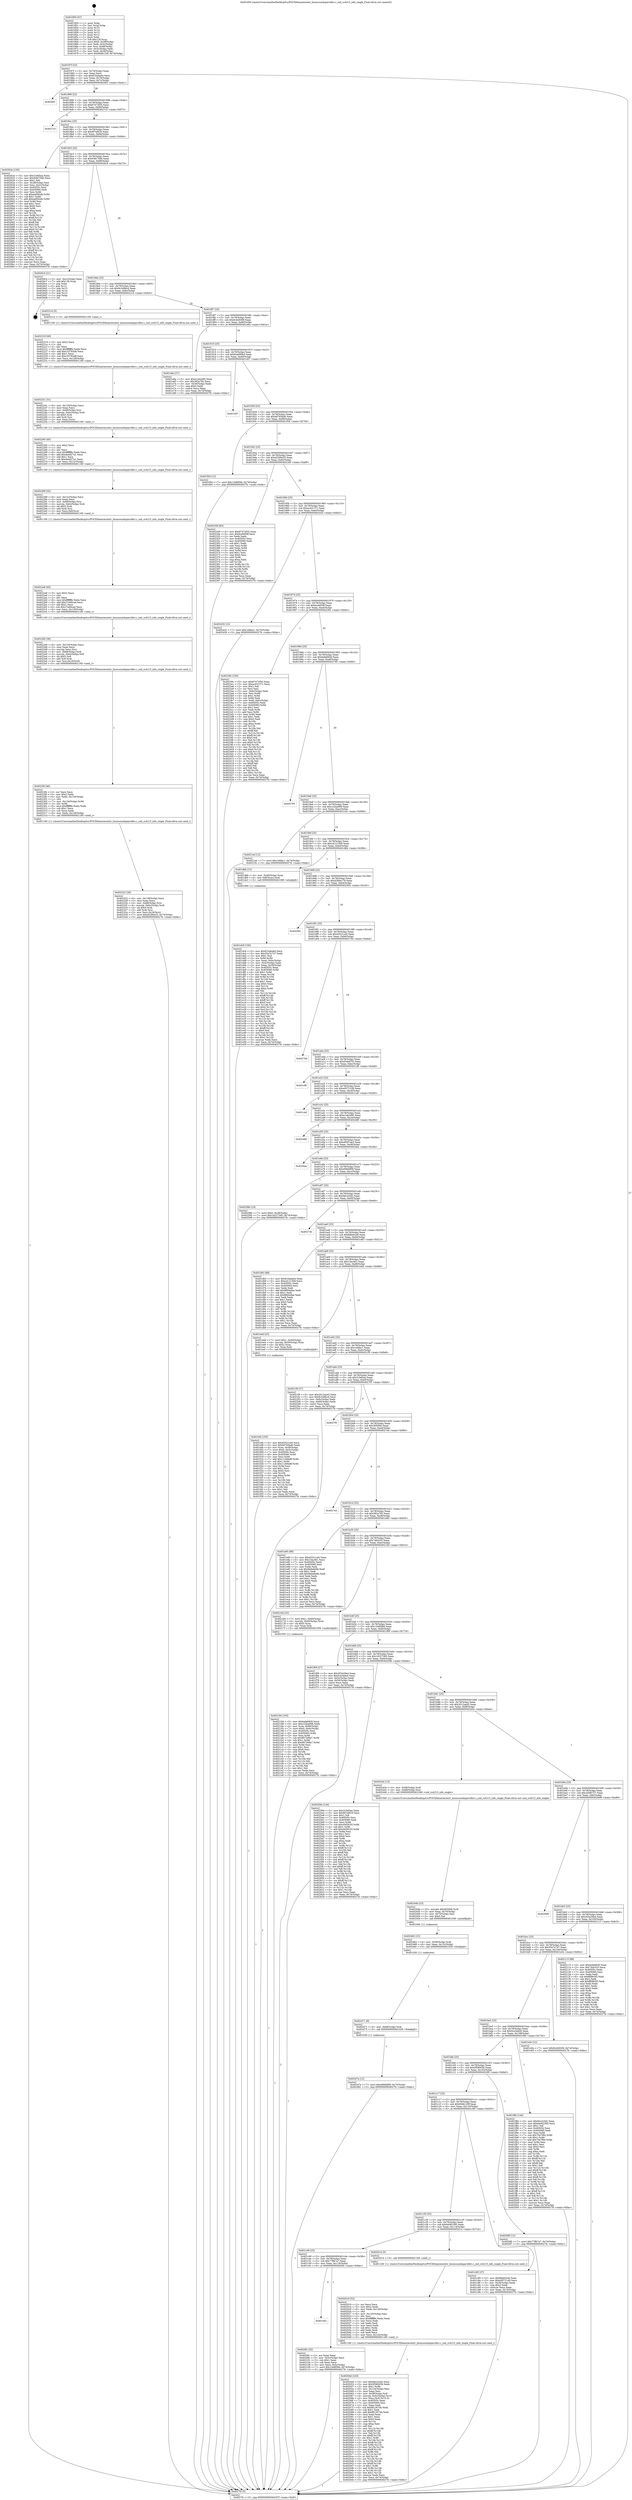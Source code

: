 digraph "0x401850" {
  label = "0x401850 (/mnt/c/Users/mathe/Desktop/tcc/POCII/binaries/extr_linuxsoundsparcdbri.c_snd_cs4215_info_single_Final-ollvm.out::main(0))"
  labelloc = "t"
  node[shape=record]

  Entry [label="",width=0.3,height=0.3,shape=circle,fillcolor=black,style=filled]
  "0x40187f" [label="{
     0x40187f [23]\l
     | [instrs]\l
     &nbsp;&nbsp;0x40187f \<+3\>: mov -0x74(%rbp),%eax\l
     &nbsp;&nbsp;0x401882 \<+2\>: mov %eax,%ecx\l
     &nbsp;&nbsp;0x401884 \<+6\>: sub $0x810aba64,%ecx\l
     &nbsp;&nbsp;0x40188a \<+3\>: mov %eax,-0x78(%rbp)\l
     &nbsp;&nbsp;0x40188d \<+3\>: mov %ecx,-0x7c(%rbp)\l
     &nbsp;&nbsp;0x401890 \<+6\>: je 00000000004026f1 \<main+0xea1\>\l
  }"]
  "0x4026f1" [label="{
     0x4026f1\l
  }", style=dashed]
  "0x401896" [label="{
     0x401896 [22]\l
     | [instrs]\l
     &nbsp;&nbsp;0x401896 \<+5\>: jmp 000000000040189b \<main+0x4b\>\l
     &nbsp;&nbsp;0x40189b \<+3\>: mov -0x78(%rbp),%eax\l
     &nbsp;&nbsp;0x40189e \<+5\>: sub $0x87472f35,%eax\l
     &nbsp;&nbsp;0x4018a3 \<+3\>: mov %eax,-0x80(%rbp)\l
     &nbsp;&nbsp;0x4018a6 \<+6\>: je 00000000004027c3 \<main+0xf73\>\l
  }"]
  Exit [label="",width=0.3,height=0.3,shape=circle,fillcolor=black,style=filled,peripheries=2]
  "0x4027c3" [label="{
     0x4027c3\l
  }", style=dashed]
  "0x4018ac" [label="{
     0x4018ac [25]\l
     | [instrs]\l
     &nbsp;&nbsp;0x4018ac \<+5\>: jmp 00000000004018b1 \<main+0x61\>\l
     &nbsp;&nbsp;0x4018b1 \<+3\>: mov -0x78(%rbp),%eax\l
     &nbsp;&nbsp;0x4018b4 \<+5\>: sub $0x8f7e8f18,%eax\l
     &nbsp;&nbsp;0x4018b9 \<+6\>: mov %eax,-0x84(%rbp)\l
     &nbsp;&nbsp;0x4018bf \<+6\>: je 000000000040262e \<main+0xdde\>\l
  }"]
  "0x40247a" [label="{
     0x40247a [12]\l
     | [instrs]\l
     &nbsp;&nbsp;0x40247a \<+7\>: movl $0xe99ddf08,-0x74(%rbp)\l
     &nbsp;&nbsp;0x402481 \<+5\>: jmp 00000000004027fc \<main+0xfac\>\l
  }"]
  "0x40262e" [label="{
     0x40262e [150]\l
     | [instrs]\l
     &nbsp;&nbsp;0x40262e \<+5\>: mov $0x319d5aa,%eax\l
     &nbsp;&nbsp;0x402633 \<+5\>: mov $0x93fe759d,%ecx\l
     &nbsp;&nbsp;0x402638 \<+2\>: mov $0x1,%dl\l
     &nbsp;&nbsp;0x40263a \<+3\>: mov -0x38(%rbp),%esi\l
     &nbsp;&nbsp;0x40263d \<+3\>: mov %esi,-0x2c(%rbp)\l
     &nbsp;&nbsp;0x402640 \<+7\>: mov 0x40505c,%esi\l
     &nbsp;&nbsp;0x402647 \<+7\>: mov 0x405060,%edi\l
     &nbsp;&nbsp;0x40264e \<+3\>: mov %esi,%r8d\l
     &nbsp;&nbsp;0x402651 \<+7\>: sub $0xea95fcdb,%r8d\l
     &nbsp;&nbsp;0x402658 \<+4\>: sub $0x1,%r8d\l
     &nbsp;&nbsp;0x40265c \<+7\>: add $0xea95fcdb,%r8d\l
     &nbsp;&nbsp;0x402663 \<+4\>: imul %r8d,%esi\l
     &nbsp;&nbsp;0x402667 \<+3\>: and $0x1,%esi\l
     &nbsp;&nbsp;0x40266a \<+3\>: cmp $0x0,%esi\l
     &nbsp;&nbsp;0x40266d \<+4\>: sete %r9b\l
     &nbsp;&nbsp;0x402671 \<+3\>: cmp $0xa,%edi\l
     &nbsp;&nbsp;0x402674 \<+4\>: setl %r10b\l
     &nbsp;&nbsp;0x402678 \<+3\>: mov %r9b,%r11b\l
     &nbsp;&nbsp;0x40267b \<+4\>: xor $0xff,%r11b\l
     &nbsp;&nbsp;0x40267f \<+3\>: mov %r10b,%bl\l
     &nbsp;&nbsp;0x402682 \<+3\>: xor $0xff,%bl\l
     &nbsp;&nbsp;0x402685 \<+3\>: xor $0x0,%dl\l
     &nbsp;&nbsp;0x402688 \<+3\>: mov %r11b,%r14b\l
     &nbsp;&nbsp;0x40268b \<+4\>: and $0x0,%r14b\l
     &nbsp;&nbsp;0x40268f \<+3\>: and %dl,%r9b\l
     &nbsp;&nbsp;0x402692 \<+3\>: mov %bl,%r15b\l
     &nbsp;&nbsp;0x402695 \<+4\>: and $0x0,%r15b\l
     &nbsp;&nbsp;0x402699 \<+3\>: and %dl,%r10b\l
     &nbsp;&nbsp;0x40269c \<+3\>: or %r9b,%r14b\l
     &nbsp;&nbsp;0x40269f \<+3\>: or %r10b,%r15b\l
     &nbsp;&nbsp;0x4026a2 \<+3\>: xor %r15b,%r14b\l
     &nbsp;&nbsp;0x4026a5 \<+3\>: or %bl,%r11b\l
     &nbsp;&nbsp;0x4026a8 \<+4\>: xor $0xff,%r11b\l
     &nbsp;&nbsp;0x4026ac \<+3\>: or $0x0,%dl\l
     &nbsp;&nbsp;0x4026af \<+3\>: and %dl,%r11b\l
     &nbsp;&nbsp;0x4026b2 \<+3\>: or %r11b,%r14b\l
     &nbsp;&nbsp;0x4026b5 \<+4\>: test $0x1,%r14b\l
     &nbsp;&nbsp;0x4026b9 \<+3\>: cmovne %ecx,%eax\l
     &nbsp;&nbsp;0x4026bc \<+3\>: mov %eax,-0x74(%rbp)\l
     &nbsp;&nbsp;0x4026bf \<+5\>: jmp 00000000004027fc \<main+0xfac\>\l
  }"]
  "0x4018c5" [label="{
     0x4018c5 [25]\l
     | [instrs]\l
     &nbsp;&nbsp;0x4018c5 \<+5\>: jmp 00000000004018ca \<main+0x7a\>\l
     &nbsp;&nbsp;0x4018ca \<+3\>: mov -0x78(%rbp),%eax\l
     &nbsp;&nbsp;0x4018cd \<+5\>: sub $0x93fe759d,%eax\l
     &nbsp;&nbsp;0x4018d2 \<+6\>: mov %eax,-0x88(%rbp)\l
     &nbsp;&nbsp;0x4018d8 \<+6\>: je 00000000004026c4 \<main+0xe74\>\l
  }"]
  "0x402471" [label="{
     0x402471 [9]\l
     | [instrs]\l
     &nbsp;&nbsp;0x402471 \<+4\>: mov -0x68(%rbp),%rdi\l
     &nbsp;&nbsp;0x402475 \<+5\>: call 0000000000401030 \<free@plt\>\l
     | [calls]\l
     &nbsp;&nbsp;0x401030 \{1\} (unknown)\l
  }"]
  "0x4026c4" [label="{
     0x4026c4 [21]\l
     | [instrs]\l
     &nbsp;&nbsp;0x4026c4 \<+3\>: mov -0x2c(%rbp),%eax\l
     &nbsp;&nbsp;0x4026c7 \<+7\>: add $0x128,%rsp\l
     &nbsp;&nbsp;0x4026ce \<+1\>: pop %rbx\l
     &nbsp;&nbsp;0x4026cf \<+2\>: pop %r12\l
     &nbsp;&nbsp;0x4026d1 \<+2\>: pop %r13\l
     &nbsp;&nbsp;0x4026d3 \<+2\>: pop %r14\l
     &nbsp;&nbsp;0x4026d5 \<+2\>: pop %r15\l
     &nbsp;&nbsp;0x4026d7 \<+1\>: pop %rbp\l
     &nbsp;&nbsp;0x4026d8 \<+1\>: ret\l
  }"]
  "0x4018de" [label="{
     0x4018de [25]\l
     | [instrs]\l
     &nbsp;&nbsp;0x4018de \<+5\>: jmp 00000000004018e3 \<main+0x93\>\l
     &nbsp;&nbsp;0x4018e3 \<+3\>: mov -0x78(%rbp),%eax\l
     &nbsp;&nbsp;0x4018e6 \<+5\>: sub $0x9c349bcd,%eax\l
     &nbsp;&nbsp;0x4018eb \<+6\>: mov %eax,-0x8c(%rbp)\l
     &nbsp;&nbsp;0x4018f1 \<+6\>: je 0000000000402214 \<main+0x9c4\>\l
  }"]
  "0x402462" [label="{
     0x402462 [15]\l
     | [instrs]\l
     &nbsp;&nbsp;0x402462 \<+4\>: mov -0x58(%rbp),%rdi\l
     &nbsp;&nbsp;0x402466 \<+6\>: mov %eax,-0x13c(%rbp)\l
     &nbsp;&nbsp;0x40246c \<+5\>: call 0000000000401030 \<free@plt\>\l
     | [calls]\l
     &nbsp;&nbsp;0x401030 \{1\} (unknown)\l
  }"]
  "0x402214" [label="{
     0x402214 [5]\l
     | [instrs]\l
     &nbsp;&nbsp;0x402214 \<+5\>: call 0000000000401160 \<next_i\>\l
     | [calls]\l
     &nbsp;&nbsp;0x401160 \{1\} (/mnt/c/Users/mathe/Desktop/tcc/POCII/binaries/extr_linuxsoundsparcdbri.c_snd_cs4215_info_single_Final-ollvm.out::next_i)\l
  }"]
  "0x4018f7" [label="{
     0x4018f7 [25]\l
     | [instrs]\l
     &nbsp;&nbsp;0x4018f7 \<+5\>: jmp 00000000004018fc \<main+0xac\>\l
     &nbsp;&nbsp;0x4018fc \<+3\>: mov -0x78(%rbp),%eax\l
     &nbsp;&nbsp;0x4018ff \<+5\>: sub $0x9c449309,%eax\l
     &nbsp;&nbsp;0x401904 \<+6\>: mov %eax,-0x90(%rbp)\l
     &nbsp;&nbsp;0x40190a \<+6\>: je 0000000000401e6a \<main+0x61a\>\l
  }"]
  "0x40244b" [label="{
     0x40244b [23]\l
     | [instrs]\l
     &nbsp;&nbsp;0x40244b \<+10\>: movabs $0x4030b6,%rdi\l
     &nbsp;&nbsp;0x402455 \<+3\>: mov %eax,-0x70(%rbp)\l
     &nbsp;&nbsp;0x402458 \<+3\>: mov -0x70(%rbp),%esi\l
     &nbsp;&nbsp;0x40245b \<+2\>: mov $0x0,%al\l
     &nbsp;&nbsp;0x40245d \<+5\>: call 0000000000401040 \<printf@plt\>\l
     | [calls]\l
     &nbsp;&nbsp;0x401040 \{1\} (unknown)\l
  }"]
  "0x401e6a" [label="{
     0x401e6a [27]\l
     | [instrs]\l
     &nbsp;&nbsp;0x401e6a \<+5\>: mov $0xe1abcb95,%eax\l
     &nbsp;&nbsp;0x401e6f \<+5\>: mov $0x382a782,%ecx\l
     &nbsp;&nbsp;0x401e74 \<+3\>: mov -0x30(%rbp),%edx\l
     &nbsp;&nbsp;0x401e77 \<+3\>: cmp $0x0,%edx\l
     &nbsp;&nbsp;0x401e7a \<+3\>: cmove %ecx,%eax\l
     &nbsp;&nbsp;0x401e7d \<+3\>: mov %eax,-0x74(%rbp)\l
     &nbsp;&nbsp;0x401e80 \<+5\>: jmp 00000000004027fc \<main+0xfac\>\l
  }"]
  "0x401910" [label="{
     0x401910 [25]\l
     | [instrs]\l
     &nbsp;&nbsp;0x401910 \<+5\>: jmp 0000000000401915 \<main+0xc5\>\l
     &nbsp;&nbsp;0x401915 \<+3\>: mov -0x78(%rbp),%eax\l
     &nbsp;&nbsp;0x401918 \<+5\>: sub $0x9ca690bd,%eax\l
     &nbsp;&nbsp;0x40191d \<+6\>: mov %eax,-0x94(%rbp)\l
     &nbsp;&nbsp;0x401923 \<+6\>: je 0000000000401d57 \<main+0x507\>\l
  }"]
  "0x402322" [label="{
     0x402322 [39]\l
     | [instrs]\l
     &nbsp;&nbsp;0x402322 \<+6\>: mov -0x138(%rbp),%ecx\l
     &nbsp;&nbsp;0x402328 \<+3\>: imul %eax,%ecx\l
     &nbsp;&nbsp;0x40232b \<+4\>: mov -0x68(%rbp),%rsi\l
     &nbsp;&nbsp;0x40232f \<+4\>: movslq -0x6c(%rbp),%rdi\l
     &nbsp;&nbsp;0x402333 \<+4\>: shl $0x5,%rdi\l
     &nbsp;&nbsp;0x402337 \<+3\>: add %rdi,%rsi\l
     &nbsp;&nbsp;0x40233a \<+3\>: mov %ecx,0x18(%rsi)\l
     &nbsp;&nbsp;0x40233d \<+7\>: movl $0xa5290e25,-0x74(%rbp)\l
     &nbsp;&nbsp;0x402344 \<+5\>: jmp 00000000004027fc \<main+0xfac\>\l
  }"]
  "0x401d57" [label="{
     0x401d57\l
  }", style=dashed]
  "0x401929" [label="{
     0x401929 [25]\l
     | [instrs]\l
     &nbsp;&nbsp;0x401929 \<+5\>: jmp 000000000040192e \<main+0xde\>\l
     &nbsp;&nbsp;0x40192e \<+3\>: mov -0x78(%rbp),%eax\l
     &nbsp;&nbsp;0x401931 \<+5\>: sub $0x9d793bd0,%eax\l
     &nbsp;&nbsp;0x401936 \<+6\>: mov %eax,-0x98(%rbp)\l
     &nbsp;&nbsp;0x40193c \<+6\>: je 0000000000401f5d \<main+0x70d\>\l
  }"]
  "0x4022f4" [label="{
     0x4022f4 [46]\l
     | [instrs]\l
     &nbsp;&nbsp;0x4022f4 \<+2\>: xor %ecx,%ecx\l
     &nbsp;&nbsp;0x4022f6 \<+5\>: mov $0x2,%edx\l
     &nbsp;&nbsp;0x4022fb \<+6\>: mov %edx,-0x134(%rbp)\l
     &nbsp;&nbsp;0x402301 \<+1\>: cltd\l
     &nbsp;&nbsp;0x402302 \<+7\>: mov -0x134(%rbp),%r9d\l
     &nbsp;&nbsp;0x402309 \<+3\>: idiv %r9d\l
     &nbsp;&nbsp;0x40230c \<+6\>: imul $0xfffffffe,%edx,%edx\l
     &nbsp;&nbsp;0x402312 \<+3\>: sub $0x1,%ecx\l
     &nbsp;&nbsp;0x402315 \<+2\>: sub %ecx,%edx\l
     &nbsp;&nbsp;0x402317 \<+6\>: mov %edx,-0x138(%rbp)\l
     &nbsp;&nbsp;0x40231d \<+5\>: call 0000000000401160 \<next_i\>\l
     | [calls]\l
     &nbsp;&nbsp;0x401160 \{1\} (/mnt/c/Users/mathe/Desktop/tcc/POCII/binaries/extr_linuxsoundsparcdbri.c_snd_cs4215_info_single_Final-ollvm.out::next_i)\l
  }"]
  "0x401f5d" [label="{
     0x401f5d [12]\l
     | [instrs]\l
     &nbsp;&nbsp;0x401f5d \<+7\>: movl $0x13e8f58d,-0x74(%rbp)\l
     &nbsp;&nbsp;0x401f64 \<+5\>: jmp 00000000004027fc \<main+0xfac\>\l
  }"]
  "0x401942" [label="{
     0x401942 [25]\l
     | [instrs]\l
     &nbsp;&nbsp;0x401942 \<+5\>: jmp 0000000000401947 \<main+0xf7\>\l
     &nbsp;&nbsp;0x401947 \<+3\>: mov -0x78(%rbp),%eax\l
     &nbsp;&nbsp;0x40194a \<+5\>: sub $0xa5290e25,%eax\l
     &nbsp;&nbsp;0x40194f \<+6\>: mov %eax,-0x9c(%rbp)\l
     &nbsp;&nbsp;0x401955 \<+6\>: je 0000000000402349 \<main+0xaf9\>\l
  }"]
  "0x4022d0" [label="{
     0x4022d0 [36]\l
     | [instrs]\l
     &nbsp;&nbsp;0x4022d0 \<+6\>: mov -0x130(%rbp),%ecx\l
     &nbsp;&nbsp;0x4022d6 \<+3\>: imul %eax,%ecx\l
     &nbsp;&nbsp;0x4022d9 \<+3\>: movslq %ecx,%rsi\l
     &nbsp;&nbsp;0x4022dc \<+4\>: mov -0x68(%rbp),%rdi\l
     &nbsp;&nbsp;0x4022e0 \<+4\>: movslq -0x6c(%rbp),%r8\l
     &nbsp;&nbsp;0x4022e4 \<+4\>: shl $0x5,%r8\l
     &nbsp;&nbsp;0x4022e8 \<+3\>: add %r8,%rdi\l
     &nbsp;&nbsp;0x4022eb \<+4\>: mov %rsi,0x10(%rdi)\l
     &nbsp;&nbsp;0x4022ef \<+5\>: call 0000000000401160 \<next_i\>\l
     | [calls]\l
     &nbsp;&nbsp;0x401160 \{1\} (/mnt/c/Users/mathe/Desktop/tcc/POCII/binaries/extr_linuxsoundsparcdbri.c_snd_cs4215_info_single_Final-ollvm.out::next_i)\l
  }"]
  "0x402349" [label="{
     0x402349 [83]\l
     | [instrs]\l
     &nbsp;&nbsp;0x402349 \<+5\>: mov $0x87472f35,%eax\l
     &nbsp;&nbsp;0x40234e \<+5\>: mov $0xbcd4f29f,%ecx\l
     &nbsp;&nbsp;0x402353 \<+2\>: xor %edx,%edx\l
     &nbsp;&nbsp;0x402355 \<+7\>: mov 0x40505c,%esi\l
     &nbsp;&nbsp;0x40235c \<+7\>: mov 0x405060,%edi\l
     &nbsp;&nbsp;0x402363 \<+3\>: sub $0x1,%edx\l
     &nbsp;&nbsp;0x402366 \<+3\>: mov %esi,%r8d\l
     &nbsp;&nbsp;0x402369 \<+3\>: add %edx,%r8d\l
     &nbsp;&nbsp;0x40236c \<+4\>: imul %r8d,%esi\l
     &nbsp;&nbsp;0x402370 \<+3\>: and $0x1,%esi\l
     &nbsp;&nbsp;0x402373 \<+3\>: cmp $0x0,%esi\l
     &nbsp;&nbsp;0x402376 \<+4\>: sete %r9b\l
     &nbsp;&nbsp;0x40237a \<+3\>: cmp $0xa,%edi\l
     &nbsp;&nbsp;0x40237d \<+4\>: setl %r10b\l
     &nbsp;&nbsp;0x402381 \<+3\>: mov %r9b,%r11b\l
     &nbsp;&nbsp;0x402384 \<+3\>: and %r10b,%r11b\l
     &nbsp;&nbsp;0x402387 \<+3\>: xor %r10b,%r9b\l
     &nbsp;&nbsp;0x40238a \<+3\>: or %r9b,%r11b\l
     &nbsp;&nbsp;0x40238d \<+4\>: test $0x1,%r11b\l
     &nbsp;&nbsp;0x402391 \<+3\>: cmovne %ecx,%eax\l
     &nbsp;&nbsp;0x402394 \<+3\>: mov %eax,-0x74(%rbp)\l
     &nbsp;&nbsp;0x402397 \<+5\>: jmp 00000000004027fc \<main+0xfac\>\l
  }"]
  "0x40195b" [label="{
     0x40195b [25]\l
     | [instrs]\l
     &nbsp;&nbsp;0x40195b \<+5\>: jmp 0000000000401960 \<main+0x110\>\l
     &nbsp;&nbsp;0x401960 \<+3\>: mov -0x78(%rbp),%eax\l
     &nbsp;&nbsp;0x401963 \<+5\>: sub $0xac431371,%eax\l
     &nbsp;&nbsp;0x401968 \<+6\>: mov %eax,-0xa0(%rbp)\l
     &nbsp;&nbsp;0x40196e \<+6\>: je 0000000000402432 \<main+0xbe2\>\l
  }"]
  "0x4022a8" [label="{
     0x4022a8 [40]\l
     | [instrs]\l
     &nbsp;&nbsp;0x4022a8 \<+5\>: mov $0x2,%ecx\l
     &nbsp;&nbsp;0x4022ad \<+1\>: cltd\l
     &nbsp;&nbsp;0x4022ae \<+2\>: idiv %ecx\l
     &nbsp;&nbsp;0x4022b0 \<+6\>: imul $0xfffffffe,%edx,%ecx\l
     &nbsp;&nbsp;0x4022b6 \<+6\>: add $0x27a69cad,%ecx\l
     &nbsp;&nbsp;0x4022bc \<+3\>: add $0x1,%ecx\l
     &nbsp;&nbsp;0x4022bf \<+6\>: sub $0x27a69cad,%ecx\l
     &nbsp;&nbsp;0x4022c5 \<+6\>: mov %ecx,-0x130(%rbp)\l
     &nbsp;&nbsp;0x4022cb \<+5\>: call 0000000000401160 \<next_i\>\l
     | [calls]\l
     &nbsp;&nbsp;0x401160 \{1\} (/mnt/c/Users/mathe/Desktop/tcc/POCII/binaries/extr_linuxsoundsparcdbri.c_snd_cs4215_info_single_Final-ollvm.out::next_i)\l
  }"]
  "0x402432" [label="{
     0x402432 [12]\l
     | [instrs]\l
     &nbsp;&nbsp;0x402432 \<+7\>: movl $0x1e6fac1,-0x74(%rbp)\l
     &nbsp;&nbsp;0x402439 \<+5\>: jmp 00000000004027fc \<main+0xfac\>\l
  }"]
  "0x401974" [label="{
     0x401974 [25]\l
     | [instrs]\l
     &nbsp;&nbsp;0x401974 \<+5\>: jmp 0000000000401979 \<main+0x129\>\l
     &nbsp;&nbsp;0x401979 \<+3\>: mov -0x78(%rbp),%eax\l
     &nbsp;&nbsp;0x40197c \<+5\>: sub $0xbcd4f29f,%eax\l
     &nbsp;&nbsp;0x401981 \<+6\>: mov %eax,-0xa4(%rbp)\l
     &nbsp;&nbsp;0x401987 \<+6\>: je 000000000040239c \<main+0xb4c\>\l
  }"]
  "0x402288" [label="{
     0x402288 [32]\l
     | [instrs]\l
     &nbsp;&nbsp;0x402288 \<+6\>: mov -0x12c(%rbp),%ecx\l
     &nbsp;&nbsp;0x40228e \<+3\>: imul %eax,%ecx\l
     &nbsp;&nbsp;0x402291 \<+4\>: mov -0x68(%rbp),%rsi\l
     &nbsp;&nbsp;0x402295 \<+4\>: movslq -0x6c(%rbp),%rdi\l
     &nbsp;&nbsp;0x402299 \<+4\>: shl $0x5,%rdi\l
     &nbsp;&nbsp;0x40229d \<+3\>: add %rdi,%rsi\l
     &nbsp;&nbsp;0x4022a0 \<+3\>: mov %ecx,0x8(%rsi)\l
     &nbsp;&nbsp;0x4022a3 \<+5\>: call 0000000000401160 \<next_i\>\l
     | [calls]\l
     &nbsp;&nbsp;0x401160 \{1\} (/mnt/c/Users/mathe/Desktop/tcc/POCII/binaries/extr_linuxsoundsparcdbri.c_snd_cs4215_info_single_Final-ollvm.out::next_i)\l
  }"]
  "0x40239c" [label="{
     0x40239c [150]\l
     | [instrs]\l
     &nbsp;&nbsp;0x40239c \<+5\>: mov $0x87472f35,%eax\l
     &nbsp;&nbsp;0x4023a1 \<+5\>: mov $0xac431371,%ecx\l
     &nbsp;&nbsp;0x4023a6 \<+2\>: mov $0x1,%dl\l
     &nbsp;&nbsp;0x4023a8 \<+2\>: xor %esi,%esi\l
     &nbsp;&nbsp;0x4023aa \<+3\>: mov -0x6c(%rbp),%edi\l
     &nbsp;&nbsp;0x4023ad \<+3\>: mov %esi,%r8d\l
     &nbsp;&nbsp;0x4023b0 \<+4\>: sub $0x1,%r8d\l
     &nbsp;&nbsp;0x4023b4 \<+3\>: sub %r8d,%edi\l
     &nbsp;&nbsp;0x4023b7 \<+3\>: mov %edi,-0x6c(%rbp)\l
     &nbsp;&nbsp;0x4023ba \<+7\>: mov 0x40505c,%edi\l
     &nbsp;&nbsp;0x4023c1 \<+8\>: mov 0x405060,%r8d\l
     &nbsp;&nbsp;0x4023c9 \<+3\>: sub $0x1,%esi\l
     &nbsp;&nbsp;0x4023cc \<+3\>: mov %edi,%r9d\l
     &nbsp;&nbsp;0x4023cf \<+3\>: add %esi,%r9d\l
     &nbsp;&nbsp;0x4023d2 \<+4\>: imul %r9d,%edi\l
     &nbsp;&nbsp;0x4023d6 \<+3\>: and $0x1,%edi\l
     &nbsp;&nbsp;0x4023d9 \<+3\>: cmp $0x0,%edi\l
     &nbsp;&nbsp;0x4023dc \<+4\>: sete %r10b\l
     &nbsp;&nbsp;0x4023e0 \<+4\>: cmp $0xa,%r8d\l
     &nbsp;&nbsp;0x4023e4 \<+4\>: setl %r11b\l
     &nbsp;&nbsp;0x4023e8 \<+3\>: mov %r10b,%bl\l
     &nbsp;&nbsp;0x4023eb \<+3\>: xor $0xff,%bl\l
     &nbsp;&nbsp;0x4023ee \<+3\>: mov %r11b,%r14b\l
     &nbsp;&nbsp;0x4023f1 \<+4\>: xor $0xff,%r14b\l
     &nbsp;&nbsp;0x4023f5 \<+3\>: xor $0x0,%dl\l
     &nbsp;&nbsp;0x4023f8 \<+3\>: mov %bl,%r15b\l
     &nbsp;&nbsp;0x4023fb \<+4\>: and $0x0,%r15b\l
     &nbsp;&nbsp;0x4023ff \<+3\>: and %dl,%r10b\l
     &nbsp;&nbsp;0x402402 \<+3\>: mov %r14b,%r12b\l
     &nbsp;&nbsp;0x402405 \<+4\>: and $0x0,%r12b\l
     &nbsp;&nbsp;0x402409 \<+3\>: and %dl,%r11b\l
     &nbsp;&nbsp;0x40240c \<+3\>: or %r10b,%r15b\l
     &nbsp;&nbsp;0x40240f \<+3\>: or %r11b,%r12b\l
     &nbsp;&nbsp;0x402412 \<+3\>: xor %r12b,%r15b\l
     &nbsp;&nbsp;0x402415 \<+3\>: or %r14b,%bl\l
     &nbsp;&nbsp;0x402418 \<+3\>: xor $0xff,%bl\l
     &nbsp;&nbsp;0x40241b \<+3\>: or $0x0,%dl\l
     &nbsp;&nbsp;0x40241e \<+2\>: and %dl,%bl\l
     &nbsp;&nbsp;0x402420 \<+3\>: or %bl,%r15b\l
     &nbsp;&nbsp;0x402423 \<+4\>: test $0x1,%r15b\l
     &nbsp;&nbsp;0x402427 \<+3\>: cmovne %ecx,%eax\l
     &nbsp;&nbsp;0x40242a \<+3\>: mov %eax,-0x74(%rbp)\l
     &nbsp;&nbsp;0x40242d \<+5\>: jmp 00000000004027fc \<main+0xfac\>\l
  }"]
  "0x40198d" [label="{
     0x40198d [25]\l
     | [instrs]\l
     &nbsp;&nbsp;0x40198d \<+5\>: jmp 0000000000401992 \<main+0x142\>\l
     &nbsp;&nbsp;0x401992 \<+3\>: mov -0x78(%rbp),%eax\l
     &nbsp;&nbsp;0x401995 \<+5\>: sub $0xbefa6828,%eax\l
     &nbsp;&nbsp;0x40199a \<+6\>: mov %eax,-0xa8(%rbp)\l
     &nbsp;&nbsp;0x4019a0 \<+6\>: je 0000000000402795 \<main+0xf45\>\l
  }"]
  "0x402260" [label="{
     0x402260 [40]\l
     | [instrs]\l
     &nbsp;&nbsp;0x402260 \<+5\>: mov $0x2,%ecx\l
     &nbsp;&nbsp;0x402265 \<+1\>: cltd\l
     &nbsp;&nbsp;0x402266 \<+2\>: idiv %ecx\l
     &nbsp;&nbsp;0x402268 \<+6\>: imul $0xfffffffe,%edx,%ecx\l
     &nbsp;&nbsp;0x40226e \<+6\>: add $0xde4d27a1,%ecx\l
     &nbsp;&nbsp;0x402274 \<+3\>: add $0x1,%ecx\l
     &nbsp;&nbsp;0x402277 \<+6\>: sub $0xde4d27a1,%ecx\l
     &nbsp;&nbsp;0x40227d \<+6\>: mov %ecx,-0x12c(%rbp)\l
     &nbsp;&nbsp;0x402283 \<+5\>: call 0000000000401160 \<next_i\>\l
     | [calls]\l
     &nbsp;&nbsp;0x401160 \{1\} (/mnt/c/Users/mathe/Desktop/tcc/POCII/binaries/extr_linuxsoundsparcdbri.c_snd_cs4215_info_single_Final-ollvm.out::next_i)\l
  }"]
  "0x402795" [label="{
     0x402795\l
  }", style=dashed]
  "0x4019a6" [label="{
     0x4019a6 [25]\l
     | [instrs]\l
     &nbsp;&nbsp;0x4019a6 \<+5\>: jmp 00000000004019ab \<main+0x15b\>\l
     &nbsp;&nbsp;0x4019ab \<+3\>: mov -0x78(%rbp),%eax\l
     &nbsp;&nbsp;0x4019ae \<+5\>: sub $0xc22ba908,%eax\l
     &nbsp;&nbsp;0x4019b3 \<+6\>: mov %eax,-0xac(%rbp)\l
     &nbsp;&nbsp;0x4019b9 \<+6\>: je 00000000004021ed \<main+0x99d\>\l
  }"]
  "0x402241" [label="{
     0x402241 [31]\l
     | [instrs]\l
     &nbsp;&nbsp;0x402241 \<+6\>: mov -0x128(%rbp),%ecx\l
     &nbsp;&nbsp;0x402247 \<+3\>: imul %eax,%ecx\l
     &nbsp;&nbsp;0x40224a \<+4\>: mov -0x68(%rbp),%rsi\l
     &nbsp;&nbsp;0x40224e \<+4\>: movslq -0x6c(%rbp),%rdi\l
     &nbsp;&nbsp;0x402252 \<+4\>: shl $0x5,%rdi\l
     &nbsp;&nbsp;0x402256 \<+3\>: add %rdi,%rsi\l
     &nbsp;&nbsp;0x402259 \<+2\>: mov %ecx,(%rsi)\l
     &nbsp;&nbsp;0x40225b \<+5\>: call 0000000000401160 \<next_i\>\l
     | [calls]\l
     &nbsp;&nbsp;0x401160 \{1\} (/mnt/c/Users/mathe/Desktop/tcc/POCII/binaries/extr_linuxsoundsparcdbri.c_snd_cs4215_info_single_Final-ollvm.out::next_i)\l
  }"]
  "0x4021ed" [label="{
     0x4021ed [12]\l
     | [instrs]\l
     &nbsp;&nbsp;0x4021ed \<+7\>: movl $0x1e6fac1,-0x74(%rbp)\l
     &nbsp;&nbsp;0x4021f4 \<+5\>: jmp 00000000004027fc \<main+0xfac\>\l
  }"]
  "0x4019bf" [label="{
     0x4019bf [25]\l
     | [instrs]\l
     &nbsp;&nbsp;0x4019bf \<+5\>: jmp 00000000004019c4 \<main+0x174\>\l
     &nbsp;&nbsp;0x4019c4 \<+3\>: mov -0x78(%rbp),%eax\l
     &nbsp;&nbsp;0x4019c7 \<+5\>: sub $0xcd121506,%eax\l
     &nbsp;&nbsp;0x4019cc \<+6\>: mov %eax,-0xb0(%rbp)\l
     &nbsp;&nbsp;0x4019d2 \<+6\>: je 0000000000401dbb \<main+0x56b\>\l
  }"]
  "0x402219" [label="{
     0x402219 [40]\l
     | [instrs]\l
     &nbsp;&nbsp;0x402219 \<+5\>: mov $0x2,%ecx\l
     &nbsp;&nbsp;0x40221e \<+1\>: cltd\l
     &nbsp;&nbsp;0x40221f \<+2\>: idiv %ecx\l
     &nbsp;&nbsp;0x402221 \<+6\>: imul $0xfffffffe,%edx,%ecx\l
     &nbsp;&nbsp;0x402227 \<+6\>: add $0xc33783d8,%ecx\l
     &nbsp;&nbsp;0x40222d \<+3\>: add $0x1,%ecx\l
     &nbsp;&nbsp;0x402230 \<+6\>: sub $0xc33783d8,%ecx\l
     &nbsp;&nbsp;0x402236 \<+6\>: mov %ecx,-0x128(%rbp)\l
     &nbsp;&nbsp;0x40223c \<+5\>: call 0000000000401160 \<next_i\>\l
     | [calls]\l
     &nbsp;&nbsp;0x401160 \{1\} (/mnt/c/Users/mathe/Desktop/tcc/POCII/binaries/extr_linuxsoundsparcdbri.c_snd_cs4215_info_single_Final-ollvm.out::next_i)\l
  }"]
  "0x401dbb" [label="{
     0x401dbb [13]\l
     | [instrs]\l
     &nbsp;&nbsp;0x401dbb \<+4\>: mov -0x48(%rbp),%rax\l
     &nbsp;&nbsp;0x401dbf \<+4\>: mov 0x8(%rax),%rdi\l
     &nbsp;&nbsp;0x401dc3 \<+5\>: call 0000000000401060 \<atoi@plt\>\l
     | [calls]\l
     &nbsp;&nbsp;0x401060 \{1\} (unknown)\l
  }"]
  "0x4019d8" [label="{
     0x4019d8 [25]\l
     | [instrs]\l
     &nbsp;&nbsp;0x4019d8 \<+5\>: jmp 00000000004019dd \<main+0x18d\>\l
     &nbsp;&nbsp;0x4019dd \<+3\>: mov -0x78(%rbp),%eax\l
     &nbsp;&nbsp;0x4019e0 \<+5\>: sub $0xd289a179,%eax\l
     &nbsp;&nbsp;0x4019e5 \<+6\>: mov %eax,-0xb4(%rbp)\l
     &nbsp;&nbsp;0x4019eb \<+6\>: je 0000000000402492 \<main+0xc42\>\l
  }"]
  "0x402184" [label="{
     0x402184 [105]\l
     | [instrs]\l
     &nbsp;&nbsp;0x402184 \<+5\>: mov $0xbefa6828,%ecx\l
     &nbsp;&nbsp;0x402189 \<+5\>: mov $0xc22ba908,%edx\l
     &nbsp;&nbsp;0x40218e \<+4\>: mov %rax,-0x68(%rbp)\l
     &nbsp;&nbsp;0x402192 \<+7\>: movl $0x0,-0x6c(%rbp)\l
     &nbsp;&nbsp;0x402199 \<+7\>: mov 0x40505c,%esi\l
     &nbsp;&nbsp;0x4021a0 \<+8\>: mov 0x405060,%r8d\l
     &nbsp;&nbsp;0x4021a8 \<+3\>: mov %esi,%r9d\l
     &nbsp;&nbsp;0x4021ab \<+7\>: sub $0x997268a7,%r9d\l
     &nbsp;&nbsp;0x4021b2 \<+4\>: sub $0x1,%r9d\l
     &nbsp;&nbsp;0x4021b6 \<+7\>: add $0x997268a7,%r9d\l
     &nbsp;&nbsp;0x4021bd \<+4\>: imul %r9d,%esi\l
     &nbsp;&nbsp;0x4021c1 \<+3\>: and $0x1,%esi\l
     &nbsp;&nbsp;0x4021c4 \<+3\>: cmp $0x0,%esi\l
     &nbsp;&nbsp;0x4021c7 \<+4\>: sete %r10b\l
     &nbsp;&nbsp;0x4021cb \<+4\>: cmp $0xa,%r8d\l
     &nbsp;&nbsp;0x4021cf \<+4\>: setl %r11b\l
     &nbsp;&nbsp;0x4021d3 \<+3\>: mov %r10b,%bl\l
     &nbsp;&nbsp;0x4021d6 \<+3\>: and %r11b,%bl\l
     &nbsp;&nbsp;0x4021d9 \<+3\>: xor %r11b,%r10b\l
     &nbsp;&nbsp;0x4021dc \<+3\>: or %r10b,%bl\l
     &nbsp;&nbsp;0x4021df \<+3\>: test $0x1,%bl\l
     &nbsp;&nbsp;0x4021e2 \<+3\>: cmovne %edx,%ecx\l
     &nbsp;&nbsp;0x4021e5 \<+3\>: mov %ecx,-0x74(%rbp)\l
     &nbsp;&nbsp;0x4021e8 \<+5\>: jmp 00000000004027fc \<main+0xfac\>\l
  }"]
  "0x402492" [label="{
     0x402492\l
  }", style=dashed]
  "0x4019f1" [label="{
     0x4019f1 [25]\l
     | [instrs]\l
     &nbsp;&nbsp;0x4019f1 \<+5\>: jmp 00000000004019f6 \<main+0x1a6\>\l
     &nbsp;&nbsp;0x4019f6 \<+3\>: mov -0x78(%rbp),%eax\l
     &nbsp;&nbsp;0x4019f9 \<+5\>: sub $0xd3321ce0,%eax\l
     &nbsp;&nbsp;0x4019fe \<+6\>: mov %eax,-0xb8(%rbp)\l
     &nbsp;&nbsp;0x401a04 \<+6\>: je 000000000040270d \<main+0xebd\>\l
  }"]
  "0x401c62" [label="{
     0x401c62\l
  }", style=dashed]
  "0x40270d" [label="{
     0x40270d\l
  }", style=dashed]
  "0x401a0a" [label="{
     0x401a0a [25]\l
     | [instrs]\l
     &nbsp;&nbsp;0x401a0a \<+5\>: jmp 0000000000401a0f \<main+0x1bf\>\l
     &nbsp;&nbsp;0x401a0f \<+3\>: mov -0x78(%rbp),%eax\l
     &nbsp;&nbsp;0x401a12 \<+5\>: sub $0xd3de87f3,%eax\l
     &nbsp;&nbsp;0x401a17 \<+6\>: mov %eax,-0xbc(%rbp)\l
     &nbsp;&nbsp;0x401a1d \<+6\>: je 0000000000401cf8 \<main+0x4a8\>\l
  }"]
  "0x4020fc" [label="{
     0x4020fc [25]\l
     | [instrs]\l
     &nbsp;&nbsp;0x4020fc \<+2\>: xor %eax,%eax\l
     &nbsp;&nbsp;0x4020fe \<+3\>: mov -0x5c(%rbp),%ecx\l
     &nbsp;&nbsp;0x402101 \<+3\>: sub $0x1,%eax\l
     &nbsp;&nbsp;0x402104 \<+2\>: sub %eax,%ecx\l
     &nbsp;&nbsp;0x402106 \<+3\>: mov %ecx,-0x5c(%rbp)\l
     &nbsp;&nbsp;0x402109 \<+7\>: movl $0x13e8f58d,-0x74(%rbp)\l
     &nbsp;&nbsp;0x402110 \<+5\>: jmp 00000000004027fc \<main+0xfac\>\l
  }"]
  "0x401cf8" [label="{
     0x401cf8\l
  }", style=dashed]
  "0x401a23" [label="{
     0x401a23 [25]\l
     | [instrs]\l
     &nbsp;&nbsp;0x401a23 \<+5\>: jmp 0000000000401a28 \<main+0x1d8\>\l
     &nbsp;&nbsp;0x401a28 \<+3\>: mov -0x78(%rbp),%eax\l
     &nbsp;&nbsp;0x401a2b \<+5\>: sub $0xe00721d9,%eax\l
     &nbsp;&nbsp;0x401a30 \<+6\>: mov %eax,-0xc0(%rbp)\l
     &nbsp;&nbsp;0x401a36 \<+6\>: je 0000000000401ca0 \<main+0x450\>\l
  }"]
  "0x40204d" [label="{
     0x40204d [163]\l
     | [instrs]\l
     &nbsp;&nbsp;0x40204d \<+5\>: mov $0xf4e1b3d2,%ecx\l
     &nbsp;&nbsp;0x402052 \<+5\>: mov $0x5f58003b,%edx\l
     &nbsp;&nbsp;0x402057 \<+3\>: mov $0x1,%r8b\l
     &nbsp;&nbsp;0x40205a \<+6\>: mov -0x124(%rbp),%esi\l
     &nbsp;&nbsp;0x402060 \<+3\>: imul %eax,%esi\l
     &nbsp;&nbsp;0x402063 \<+4\>: mov -0x58(%rbp),%r9\l
     &nbsp;&nbsp;0x402067 \<+4\>: movslq -0x5c(%rbp),%r10\l
     &nbsp;&nbsp;0x40206b \<+4\>: mov %esi,(%r9,%r10,4)\l
     &nbsp;&nbsp;0x40206f \<+7\>: mov 0x40505c,%eax\l
     &nbsp;&nbsp;0x402076 \<+7\>: mov 0x405060,%esi\l
     &nbsp;&nbsp;0x40207d \<+2\>: mov %eax,%edi\l
     &nbsp;&nbsp;0x40207f \<+6\>: sub $0xf812674b,%edi\l
     &nbsp;&nbsp;0x402085 \<+3\>: sub $0x1,%edi\l
     &nbsp;&nbsp;0x402088 \<+6\>: add $0xf812674b,%edi\l
     &nbsp;&nbsp;0x40208e \<+3\>: imul %edi,%eax\l
     &nbsp;&nbsp;0x402091 \<+3\>: and $0x1,%eax\l
     &nbsp;&nbsp;0x402094 \<+3\>: cmp $0x0,%eax\l
     &nbsp;&nbsp;0x402097 \<+4\>: sete %r11b\l
     &nbsp;&nbsp;0x40209b \<+3\>: cmp $0xa,%esi\l
     &nbsp;&nbsp;0x40209e \<+3\>: setl %bl\l
     &nbsp;&nbsp;0x4020a1 \<+3\>: mov %r11b,%r14b\l
     &nbsp;&nbsp;0x4020a4 \<+4\>: xor $0xff,%r14b\l
     &nbsp;&nbsp;0x4020a8 \<+3\>: mov %bl,%r15b\l
     &nbsp;&nbsp;0x4020ab \<+4\>: xor $0xff,%r15b\l
     &nbsp;&nbsp;0x4020af \<+4\>: xor $0x1,%r8b\l
     &nbsp;&nbsp;0x4020b3 \<+3\>: mov %r14b,%r12b\l
     &nbsp;&nbsp;0x4020b6 \<+4\>: and $0xff,%r12b\l
     &nbsp;&nbsp;0x4020ba \<+3\>: and %r8b,%r11b\l
     &nbsp;&nbsp;0x4020bd \<+3\>: mov %r15b,%r13b\l
     &nbsp;&nbsp;0x4020c0 \<+4\>: and $0xff,%r13b\l
     &nbsp;&nbsp;0x4020c4 \<+3\>: and %r8b,%bl\l
     &nbsp;&nbsp;0x4020c7 \<+3\>: or %r11b,%r12b\l
     &nbsp;&nbsp;0x4020ca \<+3\>: or %bl,%r13b\l
     &nbsp;&nbsp;0x4020cd \<+3\>: xor %r13b,%r12b\l
     &nbsp;&nbsp;0x4020d0 \<+3\>: or %r15b,%r14b\l
     &nbsp;&nbsp;0x4020d3 \<+4\>: xor $0xff,%r14b\l
     &nbsp;&nbsp;0x4020d7 \<+4\>: or $0x1,%r8b\l
     &nbsp;&nbsp;0x4020db \<+3\>: and %r8b,%r14b\l
     &nbsp;&nbsp;0x4020de \<+3\>: or %r14b,%r12b\l
     &nbsp;&nbsp;0x4020e1 \<+4\>: test $0x1,%r12b\l
     &nbsp;&nbsp;0x4020e5 \<+3\>: cmovne %edx,%ecx\l
     &nbsp;&nbsp;0x4020e8 \<+3\>: mov %ecx,-0x74(%rbp)\l
     &nbsp;&nbsp;0x4020eb \<+5\>: jmp 00000000004027fc \<main+0xfac\>\l
  }"]
  "0x401ca0" [label="{
     0x401ca0\l
  }", style=dashed]
  "0x401a3c" [label="{
     0x401a3c [25]\l
     | [instrs]\l
     &nbsp;&nbsp;0x401a3c \<+5\>: jmp 0000000000401a41 \<main+0x1f1\>\l
     &nbsp;&nbsp;0x401a41 \<+3\>: mov -0x78(%rbp),%eax\l
     &nbsp;&nbsp;0x401a44 \<+5\>: sub $0xe1abcb95,%eax\l
     &nbsp;&nbsp;0x401a49 \<+6\>: mov %eax,-0xc4(%rbp)\l
     &nbsp;&nbsp;0x401a4f \<+6\>: je 0000000000402486 \<main+0xc36\>\l
  }"]
  "0x402019" [label="{
     0x402019 [52]\l
     | [instrs]\l
     &nbsp;&nbsp;0x402019 \<+2\>: xor %ecx,%ecx\l
     &nbsp;&nbsp;0x40201b \<+5\>: mov $0x2,%edx\l
     &nbsp;&nbsp;0x402020 \<+6\>: mov %edx,-0x120(%rbp)\l
     &nbsp;&nbsp;0x402026 \<+1\>: cltd\l
     &nbsp;&nbsp;0x402027 \<+6\>: mov -0x120(%rbp),%esi\l
     &nbsp;&nbsp;0x40202d \<+2\>: idiv %esi\l
     &nbsp;&nbsp;0x40202f \<+6\>: imul $0xfffffffe,%edx,%edx\l
     &nbsp;&nbsp;0x402035 \<+2\>: mov %ecx,%edi\l
     &nbsp;&nbsp;0x402037 \<+2\>: sub %edx,%edi\l
     &nbsp;&nbsp;0x402039 \<+2\>: mov %ecx,%edx\l
     &nbsp;&nbsp;0x40203b \<+3\>: sub $0x1,%edx\l
     &nbsp;&nbsp;0x40203e \<+2\>: add %edx,%edi\l
     &nbsp;&nbsp;0x402040 \<+2\>: sub %edi,%ecx\l
     &nbsp;&nbsp;0x402042 \<+6\>: mov %ecx,-0x124(%rbp)\l
     &nbsp;&nbsp;0x402048 \<+5\>: call 0000000000401160 \<next_i\>\l
     | [calls]\l
     &nbsp;&nbsp;0x401160 \{1\} (/mnt/c/Users/mathe/Desktop/tcc/POCII/binaries/extr_linuxsoundsparcdbri.c_snd_cs4215_info_single_Final-ollvm.out::next_i)\l
  }"]
  "0x402486" [label="{
     0x402486\l
  }", style=dashed]
  "0x401a55" [label="{
     0x401a55 [25]\l
     | [instrs]\l
     &nbsp;&nbsp;0x401a55 \<+5\>: jmp 0000000000401a5a \<main+0x20a\>\l
     &nbsp;&nbsp;0x401a5a \<+3\>: mov -0x78(%rbp),%eax\l
     &nbsp;&nbsp;0x401a5d \<+5\>: sub $0xe6907ae3,%eax\l
     &nbsp;&nbsp;0x401a62 \<+6\>: mov %eax,-0xc8(%rbp)\l
     &nbsp;&nbsp;0x401a68 \<+6\>: je 00000000004024ea \<main+0xc9a\>\l
  }"]
  "0x401c49" [label="{
     0x401c49 [25]\l
     | [instrs]\l
     &nbsp;&nbsp;0x401c49 \<+5\>: jmp 0000000000401c4e \<main+0x3fe\>\l
     &nbsp;&nbsp;0x401c4e \<+3\>: mov -0x78(%rbp),%eax\l
     &nbsp;&nbsp;0x401c51 \<+5\>: sub $0x77ff47a7,%eax\l
     &nbsp;&nbsp;0x401c56 \<+6\>: mov %eax,-0x118(%rbp)\l
     &nbsp;&nbsp;0x401c5c \<+6\>: je 00000000004020fc \<main+0x8ac\>\l
  }"]
  "0x4024ea" [label="{
     0x4024ea\l
  }", style=dashed]
  "0x401a6e" [label="{
     0x401a6e [25]\l
     | [instrs]\l
     &nbsp;&nbsp;0x401a6e \<+5\>: jmp 0000000000401a73 \<main+0x223\>\l
     &nbsp;&nbsp;0x401a73 \<+3\>: mov -0x78(%rbp),%eax\l
     &nbsp;&nbsp;0x401a76 \<+5\>: sub $0xe99ddf08,%eax\l
     &nbsp;&nbsp;0x401a7b \<+6\>: mov %eax,-0xcc(%rbp)\l
     &nbsp;&nbsp;0x401a81 \<+6\>: je 000000000040258b \<main+0xd3b\>\l
  }"]
  "0x402014" [label="{
     0x402014 [5]\l
     | [instrs]\l
     &nbsp;&nbsp;0x402014 \<+5\>: call 0000000000401160 \<next_i\>\l
     | [calls]\l
     &nbsp;&nbsp;0x401160 \{1\} (/mnt/c/Users/mathe/Desktop/tcc/POCII/binaries/extr_linuxsoundsparcdbri.c_snd_cs4215_info_single_Final-ollvm.out::next_i)\l
  }"]
  "0x40258b" [label="{
     0x40258b [19]\l
     | [instrs]\l
     &nbsp;&nbsp;0x40258b \<+7\>: movl $0x0,-0x38(%rbp)\l
     &nbsp;&nbsp;0x402592 \<+7\>: movl $0x1d2273d5,-0x74(%rbp)\l
     &nbsp;&nbsp;0x402599 \<+5\>: jmp 00000000004027fc \<main+0xfac\>\l
  }"]
  "0x401a87" [label="{
     0x401a87 [25]\l
     | [instrs]\l
     &nbsp;&nbsp;0x401a87 \<+5\>: jmp 0000000000401a8c \<main+0x23c\>\l
     &nbsp;&nbsp;0x401a8c \<+3\>: mov -0x78(%rbp),%eax\l
     &nbsp;&nbsp;0x401a8f \<+5\>: sub $0xf4e1b3d2,%eax\l
     &nbsp;&nbsp;0x401a94 \<+6\>: mov %eax,-0xd0(%rbp)\l
     &nbsp;&nbsp;0x401a9a \<+6\>: je 000000000040273b \<main+0xeeb\>\l
  }"]
  "0x401ef4" [label="{
     0x401ef4 [105]\l
     | [instrs]\l
     &nbsp;&nbsp;0x401ef4 \<+5\>: mov $0xd3321ce0,%ecx\l
     &nbsp;&nbsp;0x401ef9 \<+5\>: mov $0x9d793bd0,%edx\l
     &nbsp;&nbsp;0x401efe \<+4\>: mov %rax,-0x58(%rbp)\l
     &nbsp;&nbsp;0x401f02 \<+7\>: movl $0x0,-0x5c(%rbp)\l
     &nbsp;&nbsp;0x401f09 \<+7\>: mov 0x40505c,%esi\l
     &nbsp;&nbsp;0x401f10 \<+8\>: mov 0x405060,%r8d\l
     &nbsp;&nbsp;0x401f18 \<+3\>: mov %esi,%r9d\l
     &nbsp;&nbsp;0x401f1b \<+7\>: add $0x11269a8f,%r9d\l
     &nbsp;&nbsp;0x401f22 \<+4\>: sub $0x1,%r9d\l
     &nbsp;&nbsp;0x401f26 \<+7\>: sub $0x11269a8f,%r9d\l
     &nbsp;&nbsp;0x401f2d \<+4\>: imul %r9d,%esi\l
     &nbsp;&nbsp;0x401f31 \<+3\>: and $0x1,%esi\l
     &nbsp;&nbsp;0x401f34 \<+3\>: cmp $0x0,%esi\l
     &nbsp;&nbsp;0x401f37 \<+4\>: sete %r10b\l
     &nbsp;&nbsp;0x401f3b \<+4\>: cmp $0xa,%r8d\l
     &nbsp;&nbsp;0x401f3f \<+4\>: setl %r11b\l
     &nbsp;&nbsp;0x401f43 \<+3\>: mov %r10b,%bl\l
     &nbsp;&nbsp;0x401f46 \<+3\>: and %r11b,%bl\l
     &nbsp;&nbsp;0x401f49 \<+3\>: xor %r11b,%r10b\l
     &nbsp;&nbsp;0x401f4c \<+3\>: or %r10b,%bl\l
     &nbsp;&nbsp;0x401f4f \<+3\>: test $0x1,%bl\l
     &nbsp;&nbsp;0x401f52 \<+3\>: cmovne %edx,%ecx\l
     &nbsp;&nbsp;0x401f55 \<+3\>: mov %ecx,-0x74(%rbp)\l
     &nbsp;&nbsp;0x401f58 \<+5\>: jmp 00000000004027fc \<main+0xfac\>\l
  }"]
  "0x40273b" [label="{
     0x40273b\l
  }", style=dashed]
  "0x401aa0" [label="{
     0x401aa0 [25]\l
     | [instrs]\l
     &nbsp;&nbsp;0x401aa0 \<+5\>: jmp 0000000000401aa5 \<main+0x255\>\l
     &nbsp;&nbsp;0x401aa5 \<+3\>: mov -0x78(%rbp),%eax\l
     &nbsp;&nbsp;0x401aa8 \<+5\>: sub $0xfbbb02e8,%eax\l
     &nbsp;&nbsp;0x401aad \<+6\>: mov %eax,-0xd4(%rbp)\l
     &nbsp;&nbsp;0x401ab3 \<+6\>: je 0000000000401d63 \<main+0x513\>\l
  }"]
  "0x401dc8" [label="{
     0x401dc8 [150]\l
     | [instrs]\l
     &nbsp;&nbsp;0x401dc8 \<+5\>: mov $0x810aba64,%ecx\l
     &nbsp;&nbsp;0x401dcd \<+5\>: mov $0x55a7e747,%edx\l
     &nbsp;&nbsp;0x401dd2 \<+3\>: mov $0x1,%sil\l
     &nbsp;&nbsp;0x401dd5 \<+3\>: xor %r8d,%r8d\l
     &nbsp;&nbsp;0x401dd8 \<+3\>: mov %eax,-0x4c(%rbp)\l
     &nbsp;&nbsp;0x401ddb \<+3\>: mov -0x4c(%rbp),%eax\l
     &nbsp;&nbsp;0x401dde \<+3\>: mov %eax,-0x30(%rbp)\l
     &nbsp;&nbsp;0x401de1 \<+7\>: mov 0x40505c,%eax\l
     &nbsp;&nbsp;0x401de8 \<+8\>: mov 0x405060,%r9d\l
     &nbsp;&nbsp;0x401df0 \<+4\>: sub $0x1,%r8d\l
     &nbsp;&nbsp;0x401df4 \<+3\>: mov %eax,%r10d\l
     &nbsp;&nbsp;0x401df7 \<+3\>: add %r8d,%r10d\l
     &nbsp;&nbsp;0x401dfa \<+4\>: imul %r10d,%eax\l
     &nbsp;&nbsp;0x401dfe \<+3\>: and $0x1,%eax\l
     &nbsp;&nbsp;0x401e01 \<+3\>: cmp $0x0,%eax\l
     &nbsp;&nbsp;0x401e04 \<+4\>: sete %r11b\l
     &nbsp;&nbsp;0x401e08 \<+4\>: cmp $0xa,%r9d\l
     &nbsp;&nbsp;0x401e0c \<+3\>: setl %bl\l
     &nbsp;&nbsp;0x401e0f \<+3\>: mov %r11b,%r14b\l
     &nbsp;&nbsp;0x401e12 \<+4\>: xor $0xff,%r14b\l
     &nbsp;&nbsp;0x401e16 \<+3\>: mov %bl,%r15b\l
     &nbsp;&nbsp;0x401e19 \<+4\>: xor $0xff,%r15b\l
     &nbsp;&nbsp;0x401e1d \<+4\>: xor $0x0,%sil\l
     &nbsp;&nbsp;0x401e21 \<+3\>: mov %r14b,%r12b\l
     &nbsp;&nbsp;0x401e24 \<+4\>: and $0x0,%r12b\l
     &nbsp;&nbsp;0x401e28 \<+3\>: and %sil,%r11b\l
     &nbsp;&nbsp;0x401e2b \<+3\>: mov %r15b,%r13b\l
     &nbsp;&nbsp;0x401e2e \<+4\>: and $0x0,%r13b\l
     &nbsp;&nbsp;0x401e32 \<+3\>: and %sil,%bl\l
     &nbsp;&nbsp;0x401e35 \<+3\>: or %r11b,%r12b\l
     &nbsp;&nbsp;0x401e38 \<+3\>: or %bl,%r13b\l
     &nbsp;&nbsp;0x401e3b \<+3\>: xor %r13b,%r12b\l
     &nbsp;&nbsp;0x401e3e \<+3\>: or %r15b,%r14b\l
     &nbsp;&nbsp;0x401e41 \<+4\>: xor $0xff,%r14b\l
     &nbsp;&nbsp;0x401e45 \<+4\>: or $0x0,%sil\l
     &nbsp;&nbsp;0x401e49 \<+3\>: and %sil,%r14b\l
     &nbsp;&nbsp;0x401e4c \<+3\>: or %r14b,%r12b\l
     &nbsp;&nbsp;0x401e4f \<+4\>: test $0x1,%r12b\l
     &nbsp;&nbsp;0x401e53 \<+3\>: cmovne %edx,%ecx\l
     &nbsp;&nbsp;0x401e56 \<+3\>: mov %ecx,-0x74(%rbp)\l
     &nbsp;&nbsp;0x401e59 \<+5\>: jmp 00000000004027fc \<main+0xfac\>\l
  }"]
  "0x401d63" [label="{
     0x401d63 [88]\l
     | [instrs]\l
     &nbsp;&nbsp;0x401d63 \<+5\>: mov $0x810aba64,%eax\l
     &nbsp;&nbsp;0x401d68 \<+5\>: mov $0xcd121506,%ecx\l
     &nbsp;&nbsp;0x401d6d \<+7\>: mov 0x40505c,%edx\l
     &nbsp;&nbsp;0x401d74 \<+7\>: mov 0x405060,%esi\l
     &nbsp;&nbsp;0x401d7b \<+2\>: mov %edx,%edi\l
     &nbsp;&nbsp;0x401d7d \<+6\>: add $0xf860a9ae,%edi\l
     &nbsp;&nbsp;0x401d83 \<+3\>: sub $0x1,%edi\l
     &nbsp;&nbsp;0x401d86 \<+6\>: sub $0xf860a9ae,%edi\l
     &nbsp;&nbsp;0x401d8c \<+3\>: imul %edi,%edx\l
     &nbsp;&nbsp;0x401d8f \<+3\>: and $0x1,%edx\l
     &nbsp;&nbsp;0x401d92 \<+3\>: cmp $0x0,%edx\l
     &nbsp;&nbsp;0x401d95 \<+4\>: sete %r8b\l
     &nbsp;&nbsp;0x401d99 \<+3\>: cmp $0xa,%esi\l
     &nbsp;&nbsp;0x401d9c \<+4\>: setl %r9b\l
     &nbsp;&nbsp;0x401da0 \<+3\>: mov %r8b,%r10b\l
     &nbsp;&nbsp;0x401da3 \<+3\>: and %r9b,%r10b\l
     &nbsp;&nbsp;0x401da6 \<+3\>: xor %r9b,%r8b\l
     &nbsp;&nbsp;0x401da9 \<+3\>: or %r8b,%r10b\l
     &nbsp;&nbsp;0x401dac \<+4\>: test $0x1,%r10b\l
     &nbsp;&nbsp;0x401db0 \<+3\>: cmovne %ecx,%eax\l
     &nbsp;&nbsp;0x401db3 \<+3\>: mov %eax,-0x74(%rbp)\l
     &nbsp;&nbsp;0x401db6 \<+5\>: jmp 00000000004027fc \<main+0xfac\>\l
  }"]
  "0x401ab9" [label="{
     0x401ab9 [25]\l
     | [instrs]\l
     &nbsp;&nbsp;0x401ab9 \<+5\>: jmp 0000000000401abe \<main+0x26e\>\l
     &nbsp;&nbsp;0x401abe \<+3\>: mov -0x78(%rbp),%eax\l
     &nbsp;&nbsp;0x401ac1 \<+5\>: sub $0x15ac461,%eax\l
     &nbsp;&nbsp;0x401ac6 \<+6\>: mov %eax,-0xd8(%rbp)\l
     &nbsp;&nbsp;0x401acc \<+6\>: je 0000000000401edd \<main+0x68d\>\l
  }"]
  "0x401850" [label="{
     0x401850 [47]\l
     | [instrs]\l
     &nbsp;&nbsp;0x401850 \<+1\>: push %rbp\l
     &nbsp;&nbsp;0x401851 \<+3\>: mov %rsp,%rbp\l
     &nbsp;&nbsp;0x401854 \<+2\>: push %r15\l
     &nbsp;&nbsp;0x401856 \<+2\>: push %r14\l
     &nbsp;&nbsp;0x401858 \<+2\>: push %r13\l
     &nbsp;&nbsp;0x40185a \<+2\>: push %r12\l
     &nbsp;&nbsp;0x40185c \<+1\>: push %rbx\l
     &nbsp;&nbsp;0x40185d \<+7\>: sub $0x128,%rsp\l
     &nbsp;&nbsp;0x401864 \<+7\>: movl $0x0,-0x38(%rbp)\l
     &nbsp;&nbsp;0x40186b \<+3\>: mov %edi,-0x3c(%rbp)\l
     &nbsp;&nbsp;0x40186e \<+4\>: mov %rsi,-0x48(%rbp)\l
     &nbsp;&nbsp;0x401872 \<+3\>: mov -0x3c(%rbp),%edi\l
     &nbsp;&nbsp;0x401875 \<+3\>: mov %edi,-0x34(%rbp)\l
     &nbsp;&nbsp;0x401878 \<+7\>: movl $0x60db120f,-0x74(%rbp)\l
  }"]
  "0x401edd" [label="{
     0x401edd [23]\l
     | [instrs]\l
     &nbsp;&nbsp;0x401edd \<+7\>: movl $0x1,-0x50(%rbp)\l
     &nbsp;&nbsp;0x401ee4 \<+4\>: movslq -0x50(%rbp),%rax\l
     &nbsp;&nbsp;0x401ee8 \<+4\>: shl $0x2,%rax\l
     &nbsp;&nbsp;0x401eec \<+3\>: mov %rax,%rdi\l
     &nbsp;&nbsp;0x401eef \<+5\>: call 0000000000401050 \<malloc@plt\>\l
     | [calls]\l
     &nbsp;&nbsp;0x401050 \{1\} (unknown)\l
  }"]
  "0x401ad2" [label="{
     0x401ad2 [25]\l
     | [instrs]\l
     &nbsp;&nbsp;0x401ad2 \<+5\>: jmp 0000000000401ad7 \<main+0x287\>\l
     &nbsp;&nbsp;0x401ad7 \<+3\>: mov -0x78(%rbp),%eax\l
     &nbsp;&nbsp;0x401ada \<+5\>: sub $0x1e6fac1,%eax\l
     &nbsp;&nbsp;0x401adf \<+6\>: mov %eax,-0xdc(%rbp)\l
     &nbsp;&nbsp;0x401ae5 \<+6\>: je 00000000004021f9 \<main+0x9a9\>\l
  }"]
  "0x4027fc" [label="{
     0x4027fc [5]\l
     | [instrs]\l
     &nbsp;&nbsp;0x4027fc \<+5\>: jmp 000000000040187f \<main+0x2f\>\l
  }"]
  "0x4021f9" [label="{
     0x4021f9 [27]\l
     | [instrs]\l
     &nbsp;&nbsp;0x4021f9 \<+5\>: mov $0x2012aa45,%eax\l
     &nbsp;&nbsp;0x4021fe \<+5\>: mov $0x9c349bcd,%ecx\l
     &nbsp;&nbsp;0x402203 \<+3\>: mov -0x6c(%rbp),%edx\l
     &nbsp;&nbsp;0x402206 \<+3\>: cmp -0x60(%rbp),%edx\l
     &nbsp;&nbsp;0x402209 \<+3\>: cmovl %ecx,%eax\l
     &nbsp;&nbsp;0x40220c \<+3\>: mov %eax,-0x74(%rbp)\l
     &nbsp;&nbsp;0x40220f \<+5\>: jmp 00000000004027fc \<main+0xfac\>\l
  }"]
  "0x401aeb" [label="{
     0x401aeb [25]\l
     | [instrs]\l
     &nbsp;&nbsp;0x401aeb \<+5\>: jmp 0000000000401af0 \<main+0x2a0\>\l
     &nbsp;&nbsp;0x401af0 \<+3\>: mov -0x78(%rbp),%eax\l
     &nbsp;&nbsp;0x401af3 \<+5\>: sub $0x319d5aa,%eax\l
     &nbsp;&nbsp;0x401af8 \<+6\>: mov %eax,-0xe0(%rbp)\l
     &nbsp;&nbsp;0x401afe \<+6\>: je 00000000004027f5 \<main+0xfa5\>\l
  }"]
  "0x401c30" [label="{
     0x401c30 [25]\l
     | [instrs]\l
     &nbsp;&nbsp;0x401c30 \<+5\>: jmp 0000000000401c35 \<main+0x3e5\>\l
     &nbsp;&nbsp;0x401c35 \<+3\>: mov -0x78(%rbp),%eax\l
     &nbsp;&nbsp;0x401c38 \<+5\>: sub $0x6a082385,%eax\l
     &nbsp;&nbsp;0x401c3d \<+6\>: mov %eax,-0x114(%rbp)\l
     &nbsp;&nbsp;0x401c43 \<+6\>: je 0000000000402014 \<main+0x7c4\>\l
  }"]
  "0x4027f5" [label="{
     0x4027f5\l
  }", style=dashed]
  "0x401b04" [label="{
     0x401b04 [25]\l
     | [instrs]\l
     &nbsp;&nbsp;0x401b04 \<+5\>: jmp 0000000000401b09 \<main+0x2b9\>\l
     &nbsp;&nbsp;0x401b09 \<+3\>: mov -0x78(%rbp),%eax\l
     &nbsp;&nbsp;0x401b0c \<+5\>: sub $0x365f56c,%eax\l
     &nbsp;&nbsp;0x401b11 \<+6\>: mov %eax,-0xe4(%rbp)\l
     &nbsp;&nbsp;0x401b17 \<+6\>: je 00000000004027e4 \<main+0xf94\>\l
  }"]
  "0x401c85" [label="{
     0x401c85 [27]\l
     | [instrs]\l
     &nbsp;&nbsp;0x401c85 \<+5\>: mov $0xfbbb02e8,%eax\l
     &nbsp;&nbsp;0x401c8a \<+5\>: mov $0xe00721d9,%ecx\l
     &nbsp;&nbsp;0x401c8f \<+3\>: mov -0x34(%rbp),%edx\l
     &nbsp;&nbsp;0x401c92 \<+3\>: cmp $0x2,%edx\l
     &nbsp;&nbsp;0x401c95 \<+3\>: cmovne %ecx,%eax\l
     &nbsp;&nbsp;0x401c98 \<+3\>: mov %eax,-0x74(%rbp)\l
     &nbsp;&nbsp;0x401c9b \<+5\>: jmp 00000000004027fc \<main+0xfac\>\l
  }"]
  "0x4027e4" [label="{
     0x4027e4\l
  }", style=dashed]
  "0x401b1d" [label="{
     0x401b1d [25]\l
     | [instrs]\l
     &nbsp;&nbsp;0x401b1d \<+5\>: jmp 0000000000401b22 \<main+0x2d2\>\l
     &nbsp;&nbsp;0x401b22 \<+3\>: mov -0x78(%rbp),%eax\l
     &nbsp;&nbsp;0x401b25 \<+5\>: sub $0x382a782,%eax\l
     &nbsp;&nbsp;0x401b2a \<+6\>: mov %eax,-0xe8(%rbp)\l
     &nbsp;&nbsp;0x401b30 \<+6\>: je 0000000000401e85 \<main+0x635\>\l
  }"]
  "0x401c17" [label="{
     0x401c17 [25]\l
     | [instrs]\l
     &nbsp;&nbsp;0x401c17 \<+5\>: jmp 0000000000401c1c \<main+0x3cc\>\l
     &nbsp;&nbsp;0x401c1c \<+3\>: mov -0x78(%rbp),%eax\l
     &nbsp;&nbsp;0x401c1f \<+5\>: sub $0x60db120f,%eax\l
     &nbsp;&nbsp;0x401c24 \<+6\>: mov %eax,-0x110(%rbp)\l
     &nbsp;&nbsp;0x401c2a \<+6\>: je 0000000000401c85 \<main+0x435\>\l
  }"]
  "0x401e85" [label="{
     0x401e85 [88]\l
     | [instrs]\l
     &nbsp;&nbsp;0x401e85 \<+5\>: mov $0xd3321ce0,%eax\l
     &nbsp;&nbsp;0x401e8a \<+5\>: mov $0x15ac461,%ecx\l
     &nbsp;&nbsp;0x401e8f \<+7\>: mov 0x40505c,%edx\l
     &nbsp;&nbsp;0x401e96 \<+7\>: mov 0x405060,%esi\l
     &nbsp;&nbsp;0x401e9d \<+2\>: mov %edx,%edi\l
     &nbsp;&nbsp;0x401e9f \<+6\>: sub $0x9dda8e6b,%edi\l
     &nbsp;&nbsp;0x401ea5 \<+3\>: sub $0x1,%edi\l
     &nbsp;&nbsp;0x401ea8 \<+6\>: add $0x9dda8e6b,%edi\l
     &nbsp;&nbsp;0x401eae \<+3\>: imul %edi,%edx\l
     &nbsp;&nbsp;0x401eb1 \<+3\>: and $0x1,%edx\l
     &nbsp;&nbsp;0x401eb4 \<+3\>: cmp $0x0,%edx\l
     &nbsp;&nbsp;0x401eb7 \<+4\>: sete %r8b\l
     &nbsp;&nbsp;0x401ebb \<+3\>: cmp $0xa,%esi\l
     &nbsp;&nbsp;0x401ebe \<+4\>: setl %r9b\l
     &nbsp;&nbsp;0x401ec2 \<+3\>: mov %r8b,%r10b\l
     &nbsp;&nbsp;0x401ec5 \<+3\>: and %r9b,%r10b\l
     &nbsp;&nbsp;0x401ec8 \<+3\>: xor %r9b,%r8b\l
     &nbsp;&nbsp;0x401ecb \<+3\>: or %r8b,%r10b\l
     &nbsp;&nbsp;0x401ece \<+4\>: test $0x1,%r10b\l
     &nbsp;&nbsp;0x401ed2 \<+3\>: cmovne %ecx,%eax\l
     &nbsp;&nbsp;0x401ed5 \<+3\>: mov %eax,-0x74(%rbp)\l
     &nbsp;&nbsp;0x401ed8 \<+5\>: jmp 00000000004027fc \<main+0xfac\>\l
  }"]
  "0x401b36" [label="{
     0x401b36 [25]\l
     | [instrs]\l
     &nbsp;&nbsp;0x401b36 \<+5\>: jmp 0000000000401b3b \<main+0x2eb\>\l
     &nbsp;&nbsp;0x401b3b \<+3\>: mov -0x78(%rbp),%eax\l
     &nbsp;&nbsp;0x401b3e \<+5\>: sub $0x74dc033,%eax\l
     &nbsp;&nbsp;0x401b43 \<+6\>: mov %eax,-0xec(%rbp)\l
     &nbsp;&nbsp;0x401b49 \<+6\>: je 000000000040216d \<main+0x91d\>\l
  }"]
  "0x4020f0" [label="{
     0x4020f0 [12]\l
     | [instrs]\l
     &nbsp;&nbsp;0x4020f0 \<+7\>: movl $0x77ff47a7,-0x74(%rbp)\l
     &nbsp;&nbsp;0x4020f7 \<+5\>: jmp 00000000004027fc \<main+0xfac\>\l
  }"]
  "0x40216d" [label="{
     0x40216d [23]\l
     | [instrs]\l
     &nbsp;&nbsp;0x40216d \<+7\>: movl $0x1,-0x60(%rbp)\l
     &nbsp;&nbsp;0x402174 \<+4\>: movslq -0x60(%rbp),%rax\l
     &nbsp;&nbsp;0x402178 \<+4\>: shl $0x5,%rax\l
     &nbsp;&nbsp;0x40217c \<+3\>: mov %rax,%rdi\l
     &nbsp;&nbsp;0x40217f \<+5\>: call 0000000000401050 \<malloc@plt\>\l
     | [calls]\l
     &nbsp;&nbsp;0x401050 \{1\} (unknown)\l
  }"]
  "0x401b4f" [label="{
     0x401b4f [25]\l
     | [instrs]\l
     &nbsp;&nbsp;0x401b4f \<+5\>: jmp 0000000000401b54 \<main+0x304\>\l
     &nbsp;&nbsp;0x401b54 \<+3\>: mov -0x78(%rbp),%eax\l
     &nbsp;&nbsp;0x401b57 \<+5\>: sub $0x13e8f58d,%eax\l
     &nbsp;&nbsp;0x401b5c \<+6\>: mov %eax,-0xf0(%rbp)\l
     &nbsp;&nbsp;0x401b62 \<+6\>: je 0000000000401f69 \<main+0x719\>\l
  }"]
  "0x401bfe" [label="{
     0x401bfe [25]\l
     | [instrs]\l
     &nbsp;&nbsp;0x401bfe \<+5\>: jmp 0000000000401c03 \<main+0x3b3\>\l
     &nbsp;&nbsp;0x401c03 \<+3\>: mov -0x78(%rbp),%eax\l
     &nbsp;&nbsp;0x401c06 \<+5\>: sub $0x5f58003b,%eax\l
     &nbsp;&nbsp;0x401c0b \<+6\>: mov %eax,-0x10c(%rbp)\l
     &nbsp;&nbsp;0x401c11 \<+6\>: je 00000000004020f0 \<main+0x8a0\>\l
  }"]
  "0x401f69" [label="{
     0x401f69 [27]\l
     | [instrs]\l
     &nbsp;&nbsp;0x401f69 \<+5\>: mov $0x303e29e4,%eax\l
     &nbsp;&nbsp;0x401f6e \<+5\>: mov $0x5ce3ddc6,%ecx\l
     &nbsp;&nbsp;0x401f73 \<+3\>: mov -0x5c(%rbp),%edx\l
     &nbsp;&nbsp;0x401f76 \<+3\>: cmp -0x50(%rbp),%edx\l
     &nbsp;&nbsp;0x401f79 \<+3\>: cmovl %ecx,%eax\l
     &nbsp;&nbsp;0x401f7c \<+3\>: mov %eax,-0x74(%rbp)\l
     &nbsp;&nbsp;0x401f7f \<+5\>: jmp 00000000004027fc \<main+0xfac\>\l
  }"]
  "0x401b68" [label="{
     0x401b68 [25]\l
     | [instrs]\l
     &nbsp;&nbsp;0x401b68 \<+5\>: jmp 0000000000401b6d \<main+0x31d\>\l
     &nbsp;&nbsp;0x401b6d \<+3\>: mov -0x78(%rbp),%eax\l
     &nbsp;&nbsp;0x401b70 \<+5\>: sub $0x1d2273d5,%eax\l
     &nbsp;&nbsp;0x401b75 \<+6\>: mov %eax,-0xf4(%rbp)\l
     &nbsp;&nbsp;0x401b7b \<+6\>: je 000000000040259e \<main+0xd4e\>\l
  }"]
  "0x401f84" [label="{
     0x401f84 [144]\l
     | [instrs]\l
     &nbsp;&nbsp;0x401f84 \<+5\>: mov $0xf4e1b3d2,%eax\l
     &nbsp;&nbsp;0x401f89 \<+5\>: mov $0x6a082385,%ecx\l
     &nbsp;&nbsp;0x401f8e \<+2\>: mov $0x1,%dl\l
     &nbsp;&nbsp;0x401f90 \<+7\>: mov 0x40505c,%esi\l
     &nbsp;&nbsp;0x401f97 \<+7\>: mov 0x405060,%edi\l
     &nbsp;&nbsp;0x401f9e \<+3\>: mov %esi,%r8d\l
     &nbsp;&nbsp;0x401fa1 \<+7\>: sub $0x70e7f84,%r8d\l
     &nbsp;&nbsp;0x401fa8 \<+4\>: sub $0x1,%r8d\l
     &nbsp;&nbsp;0x401fac \<+7\>: add $0x70e7f84,%r8d\l
     &nbsp;&nbsp;0x401fb3 \<+4\>: imul %r8d,%esi\l
     &nbsp;&nbsp;0x401fb7 \<+3\>: and $0x1,%esi\l
     &nbsp;&nbsp;0x401fba \<+3\>: cmp $0x0,%esi\l
     &nbsp;&nbsp;0x401fbd \<+4\>: sete %r9b\l
     &nbsp;&nbsp;0x401fc1 \<+3\>: cmp $0xa,%edi\l
     &nbsp;&nbsp;0x401fc4 \<+4\>: setl %r10b\l
     &nbsp;&nbsp;0x401fc8 \<+3\>: mov %r9b,%r11b\l
     &nbsp;&nbsp;0x401fcb \<+4\>: xor $0xff,%r11b\l
     &nbsp;&nbsp;0x401fcf \<+3\>: mov %r10b,%bl\l
     &nbsp;&nbsp;0x401fd2 \<+3\>: xor $0xff,%bl\l
     &nbsp;&nbsp;0x401fd5 \<+3\>: xor $0x1,%dl\l
     &nbsp;&nbsp;0x401fd8 \<+3\>: mov %r11b,%r14b\l
     &nbsp;&nbsp;0x401fdb \<+4\>: and $0xff,%r14b\l
     &nbsp;&nbsp;0x401fdf \<+3\>: and %dl,%r9b\l
     &nbsp;&nbsp;0x401fe2 \<+3\>: mov %bl,%r15b\l
     &nbsp;&nbsp;0x401fe5 \<+4\>: and $0xff,%r15b\l
     &nbsp;&nbsp;0x401fe9 \<+3\>: and %dl,%r10b\l
     &nbsp;&nbsp;0x401fec \<+3\>: or %r9b,%r14b\l
     &nbsp;&nbsp;0x401fef \<+3\>: or %r10b,%r15b\l
     &nbsp;&nbsp;0x401ff2 \<+3\>: xor %r15b,%r14b\l
     &nbsp;&nbsp;0x401ff5 \<+3\>: or %bl,%r11b\l
     &nbsp;&nbsp;0x401ff8 \<+4\>: xor $0xff,%r11b\l
     &nbsp;&nbsp;0x401ffc \<+3\>: or $0x1,%dl\l
     &nbsp;&nbsp;0x401fff \<+3\>: and %dl,%r11b\l
     &nbsp;&nbsp;0x402002 \<+3\>: or %r11b,%r14b\l
     &nbsp;&nbsp;0x402005 \<+4\>: test $0x1,%r14b\l
     &nbsp;&nbsp;0x402009 \<+3\>: cmovne %ecx,%eax\l
     &nbsp;&nbsp;0x40200c \<+3\>: mov %eax,-0x74(%rbp)\l
     &nbsp;&nbsp;0x40200f \<+5\>: jmp 00000000004027fc \<main+0xfac\>\l
  }"]
  "0x40259e" [label="{
     0x40259e [144]\l
     | [instrs]\l
     &nbsp;&nbsp;0x40259e \<+5\>: mov $0x319d5aa,%eax\l
     &nbsp;&nbsp;0x4025a3 \<+5\>: mov $0x8f7e8f18,%ecx\l
     &nbsp;&nbsp;0x4025a8 \<+2\>: mov $0x1,%dl\l
     &nbsp;&nbsp;0x4025aa \<+7\>: mov 0x40505c,%esi\l
     &nbsp;&nbsp;0x4025b1 \<+7\>: mov 0x405060,%edi\l
     &nbsp;&nbsp;0x4025b8 \<+3\>: mov %esi,%r8d\l
     &nbsp;&nbsp;0x4025bb \<+7\>: sub $0xc645fc20,%r8d\l
     &nbsp;&nbsp;0x4025c2 \<+4\>: sub $0x1,%r8d\l
     &nbsp;&nbsp;0x4025c6 \<+7\>: add $0xc645fc20,%r8d\l
     &nbsp;&nbsp;0x4025cd \<+4\>: imul %r8d,%esi\l
     &nbsp;&nbsp;0x4025d1 \<+3\>: and $0x1,%esi\l
     &nbsp;&nbsp;0x4025d4 \<+3\>: cmp $0x0,%esi\l
     &nbsp;&nbsp;0x4025d7 \<+4\>: sete %r9b\l
     &nbsp;&nbsp;0x4025db \<+3\>: cmp $0xa,%edi\l
     &nbsp;&nbsp;0x4025de \<+4\>: setl %r10b\l
     &nbsp;&nbsp;0x4025e2 \<+3\>: mov %r9b,%r11b\l
     &nbsp;&nbsp;0x4025e5 \<+4\>: xor $0xff,%r11b\l
     &nbsp;&nbsp;0x4025e9 \<+3\>: mov %r10b,%bl\l
     &nbsp;&nbsp;0x4025ec \<+3\>: xor $0xff,%bl\l
     &nbsp;&nbsp;0x4025ef \<+3\>: xor $0x1,%dl\l
     &nbsp;&nbsp;0x4025f2 \<+3\>: mov %r11b,%r14b\l
     &nbsp;&nbsp;0x4025f5 \<+4\>: and $0xff,%r14b\l
     &nbsp;&nbsp;0x4025f9 \<+3\>: and %dl,%r9b\l
     &nbsp;&nbsp;0x4025fc \<+3\>: mov %bl,%r15b\l
     &nbsp;&nbsp;0x4025ff \<+4\>: and $0xff,%r15b\l
     &nbsp;&nbsp;0x402603 \<+3\>: and %dl,%r10b\l
     &nbsp;&nbsp;0x402606 \<+3\>: or %r9b,%r14b\l
     &nbsp;&nbsp;0x402609 \<+3\>: or %r10b,%r15b\l
     &nbsp;&nbsp;0x40260c \<+3\>: xor %r15b,%r14b\l
     &nbsp;&nbsp;0x40260f \<+3\>: or %bl,%r11b\l
     &nbsp;&nbsp;0x402612 \<+4\>: xor $0xff,%r11b\l
     &nbsp;&nbsp;0x402616 \<+3\>: or $0x1,%dl\l
     &nbsp;&nbsp;0x402619 \<+3\>: and %dl,%r11b\l
     &nbsp;&nbsp;0x40261c \<+3\>: or %r11b,%r14b\l
     &nbsp;&nbsp;0x40261f \<+4\>: test $0x1,%r14b\l
     &nbsp;&nbsp;0x402623 \<+3\>: cmovne %ecx,%eax\l
     &nbsp;&nbsp;0x402626 \<+3\>: mov %eax,-0x74(%rbp)\l
     &nbsp;&nbsp;0x402629 \<+5\>: jmp 00000000004027fc \<main+0xfac\>\l
  }"]
  "0x401b81" [label="{
     0x401b81 [25]\l
     | [instrs]\l
     &nbsp;&nbsp;0x401b81 \<+5\>: jmp 0000000000401b86 \<main+0x336\>\l
     &nbsp;&nbsp;0x401b86 \<+3\>: mov -0x78(%rbp),%eax\l
     &nbsp;&nbsp;0x401b89 \<+5\>: sub $0x2012aa45,%eax\l
     &nbsp;&nbsp;0x401b8e \<+6\>: mov %eax,-0xf8(%rbp)\l
     &nbsp;&nbsp;0x401b94 \<+6\>: je 000000000040243e \<main+0xbee\>\l
  }"]
  "0x401be5" [label="{
     0x401be5 [25]\l
     | [instrs]\l
     &nbsp;&nbsp;0x401be5 \<+5\>: jmp 0000000000401bea \<main+0x39a\>\l
     &nbsp;&nbsp;0x401bea \<+3\>: mov -0x78(%rbp),%eax\l
     &nbsp;&nbsp;0x401bed \<+5\>: sub $0x5ce3ddc6,%eax\l
     &nbsp;&nbsp;0x401bf2 \<+6\>: mov %eax,-0x108(%rbp)\l
     &nbsp;&nbsp;0x401bf8 \<+6\>: je 0000000000401f84 \<main+0x734\>\l
  }"]
  "0x40243e" [label="{
     0x40243e [13]\l
     | [instrs]\l
     &nbsp;&nbsp;0x40243e \<+4\>: mov -0x58(%rbp),%rdi\l
     &nbsp;&nbsp;0x402442 \<+4\>: mov -0x68(%rbp),%rsi\l
     &nbsp;&nbsp;0x402446 \<+5\>: call 00000000004015b0 \<snd_cs4215_info_single\>\l
     | [calls]\l
     &nbsp;&nbsp;0x4015b0 \{1\} (/mnt/c/Users/mathe/Desktop/tcc/POCII/binaries/extr_linuxsoundsparcdbri.c_snd_cs4215_info_single_Final-ollvm.out::snd_cs4215_info_single)\l
  }"]
  "0x401b9a" [label="{
     0x401b9a [25]\l
     | [instrs]\l
     &nbsp;&nbsp;0x401b9a \<+5\>: jmp 0000000000401b9f \<main+0x34f\>\l
     &nbsp;&nbsp;0x401b9f \<+3\>: mov -0x78(%rbp),%eax\l
     &nbsp;&nbsp;0x401ba2 \<+5\>: sub $0x2d5fb727,%eax\l
     &nbsp;&nbsp;0x401ba7 \<+6\>: mov %eax,-0xfc(%rbp)\l
     &nbsp;&nbsp;0x401bad \<+6\>: je 00000000004026d9 \<main+0xe89\>\l
  }"]
  "0x401e5e" [label="{
     0x401e5e [12]\l
     | [instrs]\l
     &nbsp;&nbsp;0x401e5e \<+7\>: movl $0x9c449309,-0x74(%rbp)\l
     &nbsp;&nbsp;0x401e65 \<+5\>: jmp 00000000004027fc \<main+0xfac\>\l
  }"]
  "0x4026d9" [label="{
     0x4026d9\l
  }", style=dashed]
  "0x401bb3" [label="{
     0x401bb3 [25]\l
     | [instrs]\l
     &nbsp;&nbsp;0x401bb3 \<+5\>: jmp 0000000000401bb8 \<main+0x368\>\l
     &nbsp;&nbsp;0x401bb8 \<+3\>: mov -0x78(%rbp),%eax\l
     &nbsp;&nbsp;0x401bbb \<+5\>: sub $0x303e29e4,%eax\l
     &nbsp;&nbsp;0x401bc0 \<+6\>: mov %eax,-0x100(%rbp)\l
     &nbsp;&nbsp;0x401bc6 \<+6\>: je 0000000000402115 \<main+0x8c5\>\l
  }"]
  "0x401bcc" [label="{
     0x401bcc [25]\l
     | [instrs]\l
     &nbsp;&nbsp;0x401bcc \<+5\>: jmp 0000000000401bd1 \<main+0x381\>\l
     &nbsp;&nbsp;0x401bd1 \<+3\>: mov -0x78(%rbp),%eax\l
     &nbsp;&nbsp;0x401bd4 \<+5\>: sub $0x55a7e747,%eax\l
     &nbsp;&nbsp;0x401bd9 \<+6\>: mov %eax,-0x104(%rbp)\l
     &nbsp;&nbsp;0x401bdf \<+6\>: je 0000000000401e5e \<main+0x60e\>\l
  }"]
  "0x402115" [label="{
     0x402115 [88]\l
     | [instrs]\l
     &nbsp;&nbsp;0x402115 \<+5\>: mov $0xbefa6828,%eax\l
     &nbsp;&nbsp;0x40211a \<+5\>: mov $0x74dc033,%ecx\l
     &nbsp;&nbsp;0x40211f \<+7\>: mov 0x40505c,%edx\l
     &nbsp;&nbsp;0x402126 \<+7\>: mov 0x405060,%esi\l
     &nbsp;&nbsp;0x40212d \<+2\>: mov %edx,%edi\l
     &nbsp;&nbsp;0x40212f \<+6\>: sub $0xff08b5f3,%edi\l
     &nbsp;&nbsp;0x402135 \<+3\>: sub $0x1,%edi\l
     &nbsp;&nbsp;0x402138 \<+6\>: add $0xff08b5f3,%edi\l
     &nbsp;&nbsp;0x40213e \<+3\>: imul %edi,%edx\l
     &nbsp;&nbsp;0x402141 \<+3\>: and $0x1,%edx\l
     &nbsp;&nbsp;0x402144 \<+3\>: cmp $0x0,%edx\l
     &nbsp;&nbsp;0x402147 \<+4\>: sete %r8b\l
     &nbsp;&nbsp;0x40214b \<+3\>: cmp $0xa,%esi\l
     &nbsp;&nbsp;0x40214e \<+4\>: setl %r9b\l
     &nbsp;&nbsp;0x402152 \<+3\>: mov %r8b,%r10b\l
     &nbsp;&nbsp;0x402155 \<+3\>: and %r9b,%r10b\l
     &nbsp;&nbsp;0x402158 \<+3\>: xor %r9b,%r8b\l
     &nbsp;&nbsp;0x40215b \<+3\>: or %r8b,%r10b\l
     &nbsp;&nbsp;0x40215e \<+4\>: test $0x1,%r10b\l
     &nbsp;&nbsp;0x402162 \<+3\>: cmovne %ecx,%eax\l
     &nbsp;&nbsp;0x402165 \<+3\>: mov %eax,-0x74(%rbp)\l
     &nbsp;&nbsp;0x402168 \<+5\>: jmp 00000000004027fc \<main+0xfac\>\l
  }"]
  Entry -> "0x401850" [label=" 1"]
  "0x40187f" -> "0x4026f1" [label=" 0"]
  "0x40187f" -> "0x401896" [label=" 28"]
  "0x4026c4" -> Exit [label=" 1"]
  "0x401896" -> "0x4027c3" [label=" 0"]
  "0x401896" -> "0x4018ac" [label=" 28"]
  "0x40262e" -> "0x4027fc" [label=" 1"]
  "0x4018ac" -> "0x40262e" [label=" 1"]
  "0x4018ac" -> "0x4018c5" [label=" 27"]
  "0x40259e" -> "0x4027fc" [label=" 1"]
  "0x4018c5" -> "0x4026c4" [label=" 1"]
  "0x4018c5" -> "0x4018de" [label=" 26"]
  "0x40258b" -> "0x4027fc" [label=" 1"]
  "0x4018de" -> "0x402214" [label=" 1"]
  "0x4018de" -> "0x4018f7" [label=" 25"]
  "0x40247a" -> "0x4027fc" [label=" 1"]
  "0x4018f7" -> "0x401e6a" [label=" 1"]
  "0x4018f7" -> "0x401910" [label=" 24"]
  "0x402471" -> "0x40247a" [label=" 1"]
  "0x401910" -> "0x401d57" [label=" 0"]
  "0x401910" -> "0x401929" [label=" 24"]
  "0x402462" -> "0x402471" [label=" 1"]
  "0x401929" -> "0x401f5d" [label=" 1"]
  "0x401929" -> "0x401942" [label=" 23"]
  "0x40244b" -> "0x402462" [label=" 1"]
  "0x401942" -> "0x402349" [label=" 1"]
  "0x401942" -> "0x40195b" [label=" 22"]
  "0x40243e" -> "0x40244b" [label=" 1"]
  "0x40195b" -> "0x402432" [label=" 1"]
  "0x40195b" -> "0x401974" [label=" 21"]
  "0x402432" -> "0x4027fc" [label=" 1"]
  "0x401974" -> "0x40239c" [label=" 1"]
  "0x401974" -> "0x40198d" [label=" 20"]
  "0x40239c" -> "0x4027fc" [label=" 1"]
  "0x40198d" -> "0x402795" [label=" 0"]
  "0x40198d" -> "0x4019a6" [label=" 20"]
  "0x402349" -> "0x4027fc" [label=" 1"]
  "0x4019a6" -> "0x4021ed" [label=" 1"]
  "0x4019a6" -> "0x4019bf" [label=" 19"]
  "0x402322" -> "0x4027fc" [label=" 1"]
  "0x4019bf" -> "0x401dbb" [label=" 1"]
  "0x4019bf" -> "0x4019d8" [label=" 18"]
  "0x4022f4" -> "0x402322" [label=" 1"]
  "0x4019d8" -> "0x402492" [label=" 0"]
  "0x4019d8" -> "0x4019f1" [label=" 18"]
  "0x4022d0" -> "0x4022f4" [label=" 1"]
  "0x4019f1" -> "0x40270d" [label=" 0"]
  "0x4019f1" -> "0x401a0a" [label=" 18"]
  "0x4022a8" -> "0x4022d0" [label=" 1"]
  "0x401a0a" -> "0x401cf8" [label=" 0"]
  "0x401a0a" -> "0x401a23" [label=" 18"]
  "0x402288" -> "0x4022a8" [label=" 1"]
  "0x401a23" -> "0x401ca0" [label=" 0"]
  "0x401a23" -> "0x401a3c" [label=" 18"]
  "0x402241" -> "0x402260" [label=" 1"]
  "0x401a3c" -> "0x402486" [label=" 0"]
  "0x401a3c" -> "0x401a55" [label=" 18"]
  "0x402219" -> "0x402241" [label=" 1"]
  "0x401a55" -> "0x4024ea" [label=" 0"]
  "0x401a55" -> "0x401a6e" [label=" 18"]
  "0x402214" -> "0x402219" [label=" 1"]
  "0x401a6e" -> "0x40258b" [label=" 1"]
  "0x401a6e" -> "0x401a87" [label=" 17"]
  "0x4021f9" -> "0x4027fc" [label=" 2"]
  "0x401a87" -> "0x40273b" [label=" 0"]
  "0x401a87" -> "0x401aa0" [label=" 17"]
  "0x402184" -> "0x4027fc" [label=" 1"]
  "0x401aa0" -> "0x401d63" [label=" 1"]
  "0x401aa0" -> "0x401ab9" [label=" 16"]
  "0x40216d" -> "0x402184" [label=" 1"]
  "0x401ab9" -> "0x401edd" [label=" 1"]
  "0x401ab9" -> "0x401ad2" [label=" 15"]
  "0x402115" -> "0x4027fc" [label=" 1"]
  "0x401ad2" -> "0x4021f9" [label=" 2"]
  "0x401ad2" -> "0x401aeb" [label=" 13"]
  "0x4020fc" -> "0x4027fc" [label=" 1"]
  "0x401aeb" -> "0x4027f5" [label=" 0"]
  "0x401aeb" -> "0x401b04" [label=" 13"]
  "0x401c49" -> "0x401c62" [label=" 0"]
  "0x401b04" -> "0x4027e4" [label=" 0"]
  "0x401b04" -> "0x401b1d" [label=" 13"]
  "0x401c49" -> "0x4020fc" [label=" 1"]
  "0x401b1d" -> "0x401e85" [label=" 1"]
  "0x401b1d" -> "0x401b36" [label=" 12"]
  "0x4020f0" -> "0x4027fc" [label=" 1"]
  "0x401b36" -> "0x40216d" [label=" 1"]
  "0x401b36" -> "0x401b4f" [label=" 11"]
  "0x40204d" -> "0x4027fc" [label=" 1"]
  "0x401b4f" -> "0x401f69" [label=" 2"]
  "0x401b4f" -> "0x401b68" [label=" 9"]
  "0x402014" -> "0x402019" [label=" 1"]
  "0x401b68" -> "0x40259e" [label=" 1"]
  "0x401b68" -> "0x401b81" [label=" 8"]
  "0x401c30" -> "0x401c49" [label=" 1"]
  "0x401b81" -> "0x40243e" [label=" 1"]
  "0x401b81" -> "0x401b9a" [label=" 7"]
  "0x4021ed" -> "0x4027fc" [label=" 1"]
  "0x401b9a" -> "0x4026d9" [label=" 0"]
  "0x401b9a" -> "0x401bb3" [label=" 7"]
  "0x401f84" -> "0x4027fc" [label=" 1"]
  "0x401bb3" -> "0x402115" [label=" 1"]
  "0x401bb3" -> "0x401bcc" [label=" 6"]
  "0x401f69" -> "0x4027fc" [label=" 2"]
  "0x401bcc" -> "0x401e5e" [label=" 1"]
  "0x401bcc" -> "0x401be5" [label=" 5"]
  "0x401c30" -> "0x402014" [label=" 1"]
  "0x401be5" -> "0x401f84" [label=" 1"]
  "0x401be5" -> "0x401bfe" [label=" 4"]
  "0x402019" -> "0x40204d" [label=" 1"]
  "0x401bfe" -> "0x4020f0" [label=" 1"]
  "0x401bfe" -> "0x401c17" [label=" 3"]
  "0x402260" -> "0x402288" [label=" 1"]
  "0x401c17" -> "0x401c85" [label=" 1"]
  "0x401c17" -> "0x401c30" [label=" 2"]
  "0x401c85" -> "0x4027fc" [label=" 1"]
  "0x401850" -> "0x40187f" [label=" 1"]
  "0x4027fc" -> "0x40187f" [label=" 27"]
  "0x401d63" -> "0x4027fc" [label=" 1"]
  "0x401dbb" -> "0x401dc8" [label=" 1"]
  "0x401dc8" -> "0x4027fc" [label=" 1"]
  "0x401e5e" -> "0x4027fc" [label=" 1"]
  "0x401e6a" -> "0x4027fc" [label=" 1"]
  "0x401e85" -> "0x4027fc" [label=" 1"]
  "0x401edd" -> "0x401ef4" [label=" 1"]
  "0x401ef4" -> "0x4027fc" [label=" 1"]
  "0x401f5d" -> "0x4027fc" [label=" 1"]
}
